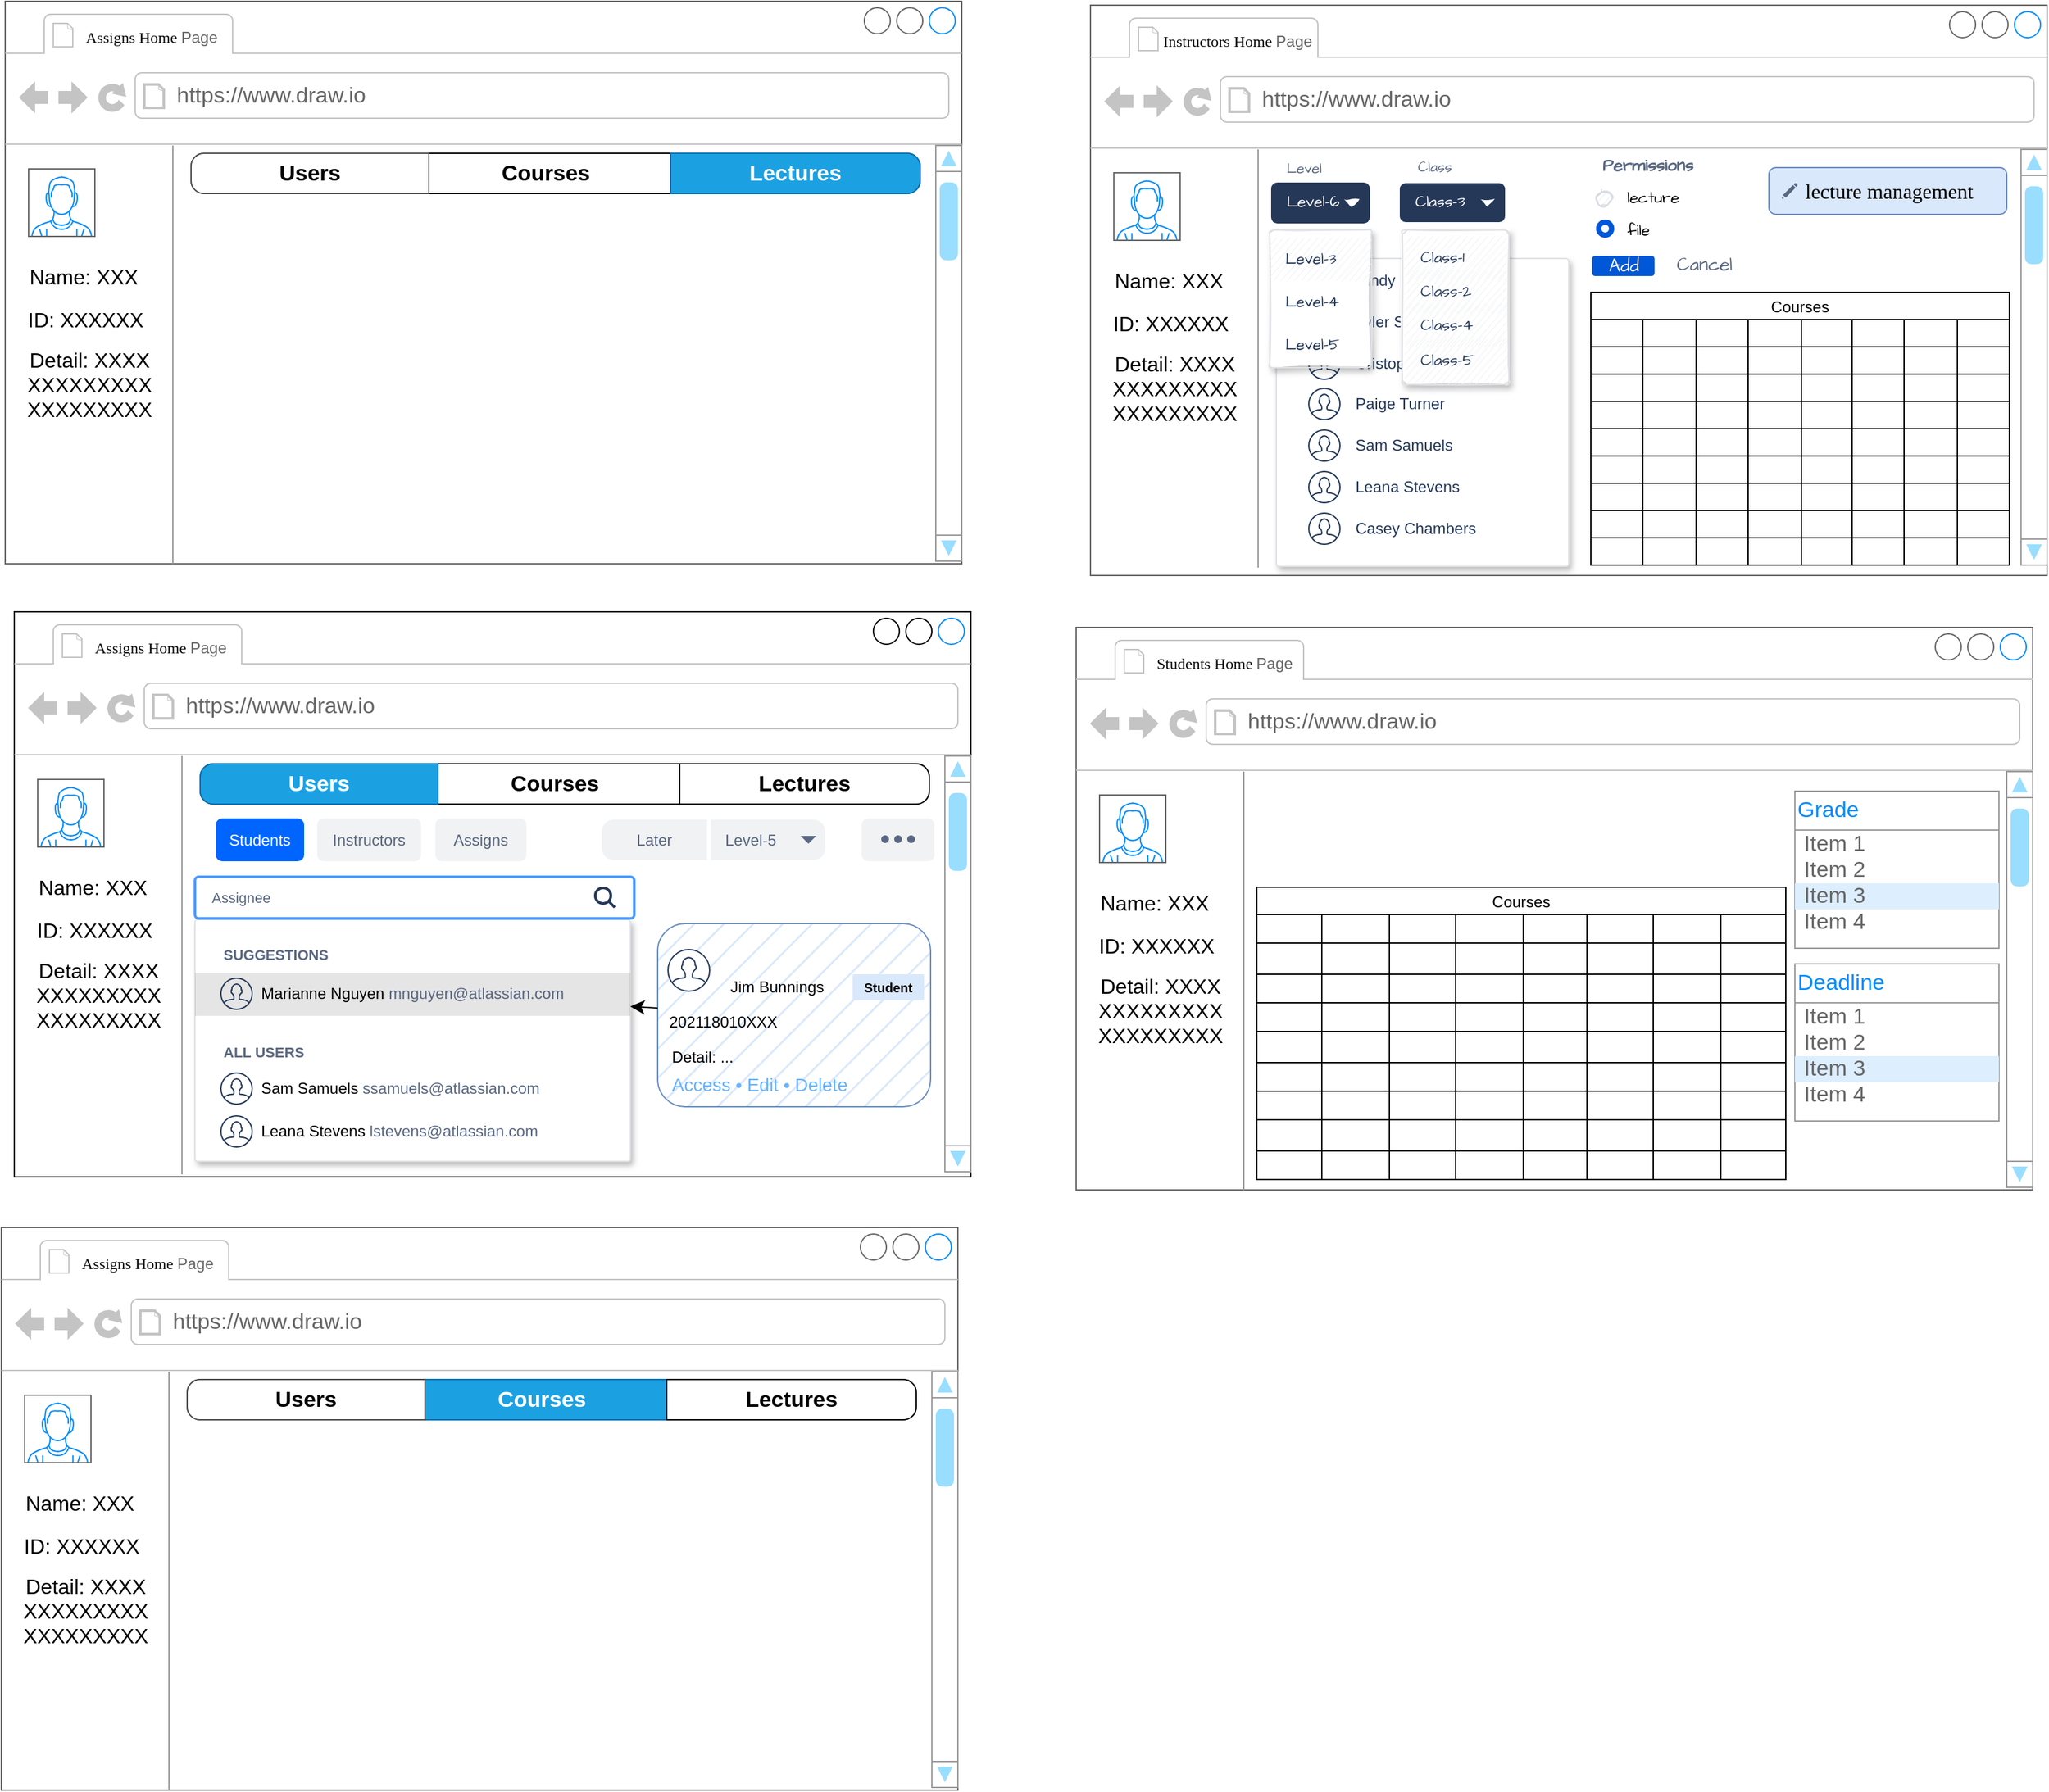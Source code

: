 <mxfile version="24.1.0" type="github">
  <diagram name="第 1 页" id="_mK1rpeInKig8EZD3MZd">
    <mxGraphModel dx="1067" dy="952" grid="0" gridSize="10" guides="1" tooltips="1" connect="1" arrows="1" fold="1" page="0" pageScale="1" pageWidth="827" pageHeight="1169" math="0" shadow="0">
      <root>
        <mxCell id="0" />
        <mxCell id="1" parent="0" />
        <mxCell id="BWHUOpJET-gqt2DuxPi3-10" value="" style="strokeWidth=1;shadow=0;dashed=0;align=center;html=1;shape=mxgraph.mockup.containers.browserWindow;rSize=0;strokeColor=#666666;strokeColor2=#008cff;strokeColor3=#c4c4c4;mainText=,;recursiveResize=0;" vertex="1" parent="1">
          <mxGeometry x="653" y="-17" width="736" height="439" as="geometry" />
        </mxCell>
        <mxCell id="BWHUOpJET-gqt2DuxPi3-307" value="" style="rounded=1;fillColor=#ffffff;strokeColor=#DFE1E5;shadow=1;html=1;arcSize=1;fontFamily=Verdana;fontSize=14;fontColor=#000000;align=left;" vertex="1" parent="BWHUOpJET-gqt2DuxPi3-10">
          <mxGeometry x="143" y="195" width="225" height="237" as="geometry" />
        </mxCell>
        <mxCell id="BWHUOpJET-gqt2DuxPi3-311" value="Paige Turner" style="shape=mxgraph.ios7.icons.user;fillColor=#ffffff;strokeColor=#253858;html=1;fontColor=#253858;align=left;fontSize=12;spacingLeft=10;labelPosition=right;verticalLabelPosition=middle;verticalAlign=middle;" vertex="1" parent="BWHUOpJET-gqt2DuxPi3-307">
          <mxGeometry width="24" height="24" relative="1" as="geometry">
            <mxPoint x="25" y="100" as="offset" />
          </mxGeometry>
        </mxCell>
        <mxCell id="BWHUOpJET-gqt2DuxPi3-312" value="Sam Samuels" style="shape=mxgraph.ios7.icons.user;fillColor=#ffffff;strokeColor=#253858;html=1;fontColor=#253858;align=left;fontSize=12;spacingLeft=10;labelPosition=right;verticalLabelPosition=middle;verticalAlign=middle;" vertex="1" parent="BWHUOpJET-gqt2DuxPi3-307">
          <mxGeometry width="24" height="24" relative="1" as="geometry">
            <mxPoint x="25" y="132" as="offset" />
          </mxGeometry>
        </mxCell>
        <mxCell id="BWHUOpJET-gqt2DuxPi3-313" value="Leana Stevens" style="shape=mxgraph.ios7.icons.user;fillColor=#ffffff;strokeColor=#253858;html=1;fontColor=#253858;align=left;fontSize=12;spacingLeft=10;labelPosition=right;verticalLabelPosition=middle;verticalAlign=middle;" vertex="1" parent="BWHUOpJET-gqt2DuxPi3-307">
          <mxGeometry width="24" height="24" relative="1" as="geometry">
            <mxPoint x="25" y="164" as="offset" />
          </mxGeometry>
        </mxCell>
        <mxCell id="BWHUOpJET-gqt2DuxPi3-314" value="Casey Chambers" style="shape=mxgraph.ios7.icons.user;fillColor=#ffffff;strokeColor=#253858;html=1;fontColor=#253858;align=left;fontSize=12;spacingLeft=10;labelPosition=right;verticalLabelPosition=middle;verticalAlign=middle;" vertex="1" parent="BWHUOpJET-gqt2DuxPi3-307">
          <mxGeometry width="24" height="24" relative="1" as="geometry">
            <mxPoint x="25" y="196" as="offset" />
          </mxGeometry>
        </mxCell>
        <mxCell id="BWHUOpJET-gqt2DuxPi3-318" value="Cristopher Bunnings" style="shape=mxgraph.ios7.icons.user;fillColor=#ffffff;strokeColor=#253858;html=1;fontColor=#253858;align=left;fontSize=12;spacingLeft=10;labelPosition=right;verticalLabelPosition=middle;verticalAlign=middle;" vertex="1" parent="BWHUOpJET-gqt2DuxPi3-307">
          <mxGeometry width="24" height="24" relative="1" as="geometry">
            <mxPoint x="25" y="69" as="offset" />
          </mxGeometry>
        </mxCell>
        <mxCell id="BWHUOpJET-gqt2DuxPi3-319" value="Tyler Smith" style="shape=mxgraph.ios7.icons.user;fillColor=#ffffff;strokeColor=#253858;html=1;fontColor=#253858;align=left;fontSize=12;spacingLeft=10;labelPosition=right;verticalLabelPosition=middle;verticalAlign=middle;" vertex="1" parent="BWHUOpJET-gqt2DuxPi3-307">
          <mxGeometry width="24" height="24" relative="1" as="geometry">
            <mxPoint x="25" y="37" as="offset" />
          </mxGeometry>
        </mxCell>
        <mxCell id="BWHUOpJET-gqt2DuxPi3-320" value="Cindy Hobbs" style="shape=mxgraph.ios7.icons.user;fillColor=#ffffff;strokeColor=#253858;html=1;fontColor=#253858;align=left;fontSize=12;spacingLeft=10;labelPosition=right;verticalLabelPosition=middle;verticalAlign=middle;" vertex="1" parent="BWHUOpJET-gqt2DuxPi3-307">
          <mxGeometry width="24" height="24" relative="1" as="geometry">
            <mxPoint x="25" y="5" as="offset" />
          </mxGeometry>
        </mxCell>
        <mxCell id="BWHUOpJET-gqt2DuxPi3-11" value="&lt;font style=&quot;font-size: 12px;&quot;&gt;&lt;span style=&quot;background-color: initial;&quot;&gt;&lt;span style=&quot;font-family: 宋体;&quot; class=&quot;15&quot;&gt;&lt;font color=&quot;#080808&quot; style=&quot;font-size: 12px;&quot; face=&quot;Times New Roman&quot;&gt;Instructors Home&amp;nbsp;&lt;/font&gt;&lt;/span&gt;&lt;/span&gt;Page&amp;nbsp;&lt;/font&gt;" style="strokeWidth=1;shadow=0;dashed=0;align=center;html=1;shape=mxgraph.mockup.containers.anchor;fontSize=17;fontColor=#666666;align=left;whiteSpace=wrap;" vertex="1" parent="BWHUOpJET-gqt2DuxPi3-10">
          <mxGeometry x="54" y="14" width="224" height="26" as="geometry" />
        </mxCell>
        <mxCell id="BWHUOpJET-gqt2DuxPi3-12" value="https://www.draw.io" style="strokeWidth=1;shadow=0;dashed=0;align=center;html=1;shape=mxgraph.mockup.containers.anchor;rSize=0;fontSize=17;fontColor=#666666;align=left;" vertex="1" parent="BWHUOpJET-gqt2DuxPi3-10">
          <mxGeometry x="130" y="60" width="250" height="26" as="geometry" />
        </mxCell>
        <mxCell id="BWHUOpJET-gqt2DuxPi3-13" value="" style="verticalLabelPosition=bottom;shadow=0;dashed=0;align=center;html=1;verticalAlign=top;strokeWidth=1;shape=mxgraph.mockup.containers.userMale;strokeColor=#666666;strokeColor2=#008cff;" vertex="1" parent="BWHUOpJET-gqt2DuxPi3-10">
          <mxGeometry x="18" y="129" width="51" height="52" as="geometry" />
        </mxCell>
        <mxCell id="BWHUOpJET-gqt2DuxPi3-14" value="" style="verticalLabelPosition=bottom;shadow=0;dashed=0;align=center;html=1;verticalAlign=top;strokeWidth=1;shape=mxgraph.mockup.markup.line;strokeColor=#999999;direction=north;" vertex="1" parent="BWHUOpJET-gqt2DuxPi3-10">
          <mxGeometry x="119" y="111" width="20" height="322" as="geometry" />
        </mxCell>
        <mxCell id="BWHUOpJET-gqt2DuxPi3-15" value="" style="verticalLabelPosition=bottom;shadow=0;dashed=0;align=center;html=1;verticalAlign=top;strokeWidth=1;shape=mxgraph.mockup.navigation.scrollBar;strokeColor=#999999;barPos=96.171;fillColor2=#99ddff;strokeColor2=none;direction=north;" vertex="1" parent="BWHUOpJET-gqt2DuxPi3-10">
          <mxGeometry x="716" y="111" width="20" height="320" as="geometry" />
        </mxCell>
        <mxCell id="BWHUOpJET-gqt2DuxPi3-16" value="Name: XXX" style="text;strokeColor=none;fillColor=none;html=1;align=center;verticalAlign=middle;whiteSpace=wrap;rounded=0;fontSize=16;" vertex="1" parent="BWHUOpJET-gqt2DuxPi3-10">
          <mxGeometry x="2" y="197" width="117" height="30" as="geometry" />
        </mxCell>
        <mxCell id="BWHUOpJET-gqt2DuxPi3-17" value="ID: XXXXXX" style="text;strokeColor=none;fillColor=none;html=1;align=center;verticalAlign=middle;whiteSpace=wrap;rounded=0;fontSize=16;" vertex="1" parent="BWHUOpJET-gqt2DuxPi3-10">
          <mxGeometry x="8" y="230" width="108" height="30" as="geometry" />
        </mxCell>
        <mxCell id="BWHUOpJET-gqt2DuxPi3-18" value="Detail: XXXX&lt;div&gt;XXXXX&lt;span style=&quot;background-color: initial;&quot;&gt;X&lt;/span&gt;&lt;span style=&quot;background-color: initial;&quot;&gt;X&lt;/span&gt;&lt;span style=&quot;background-color: initial;&quot;&gt;XX&lt;/span&gt;&lt;/div&gt;&lt;div&gt;&lt;span style=&quot;background-color: initial;&quot;&gt;XXXXXXXXX&lt;/span&gt;&lt;/div&gt;" style="text;strokeColor=none;fillColor=none;html=1;align=center;verticalAlign=middle;whiteSpace=wrap;rounded=0;fontSize=16;" vertex="1" parent="BWHUOpJET-gqt2DuxPi3-10">
          <mxGeometry x="8" y="264" width="114" height="62" as="geometry" />
        </mxCell>
        <mxCell id="BWHUOpJET-gqt2DuxPi3-206" value="Courses" style="shape=table;startSize=21;container=1;collapsible=0;childLayout=tableLayout;" vertex="1" parent="BWHUOpJET-gqt2DuxPi3-10">
          <mxGeometry x="385" y="221" width="322" height="210" as="geometry" />
        </mxCell>
        <mxCell id="BWHUOpJET-gqt2DuxPi3-207" value="" style="shape=tableRow;horizontal=0;startSize=0;swimlaneHead=0;swimlaneBody=0;strokeColor=inherit;top=0;left=0;bottom=0;right=0;collapsible=0;dropTarget=0;fillColor=none;points=[[0,0.5],[1,0.5]];portConstraint=eastwest;" vertex="1" parent="BWHUOpJET-gqt2DuxPi3-206">
          <mxGeometry y="21" width="322" height="21" as="geometry" />
        </mxCell>
        <mxCell id="BWHUOpJET-gqt2DuxPi3-208" value="" style="shape=partialRectangle;html=1;whiteSpace=wrap;connectable=0;strokeColor=inherit;overflow=hidden;fillColor=none;top=0;left=0;bottom=0;right=0;pointerEvents=1;" vertex="1" parent="BWHUOpJET-gqt2DuxPi3-207">
          <mxGeometry width="40" height="21" as="geometry">
            <mxRectangle width="40" height="21" as="alternateBounds" />
          </mxGeometry>
        </mxCell>
        <mxCell id="BWHUOpJET-gqt2DuxPi3-209" value="" style="shape=partialRectangle;html=1;whiteSpace=wrap;connectable=0;strokeColor=inherit;overflow=hidden;fillColor=none;top=0;left=0;bottom=0;right=0;pointerEvents=1;" vertex="1" parent="BWHUOpJET-gqt2DuxPi3-207">
          <mxGeometry x="40" width="41" height="21" as="geometry">
            <mxRectangle width="41" height="21" as="alternateBounds" />
          </mxGeometry>
        </mxCell>
        <mxCell id="BWHUOpJET-gqt2DuxPi3-210" value="" style="shape=partialRectangle;html=1;whiteSpace=wrap;connectable=0;strokeColor=inherit;overflow=hidden;fillColor=none;top=0;left=0;bottom=0;right=0;pointerEvents=1;" vertex="1" parent="BWHUOpJET-gqt2DuxPi3-207">
          <mxGeometry x="81" width="40" height="21" as="geometry">
            <mxRectangle width="40" height="21" as="alternateBounds" />
          </mxGeometry>
        </mxCell>
        <mxCell id="BWHUOpJET-gqt2DuxPi3-211" value="" style="shape=partialRectangle;html=1;whiteSpace=wrap;connectable=0;strokeColor=inherit;overflow=hidden;fillColor=none;top=0;left=0;bottom=0;right=0;pointerEvents=1;" vertex="1" parent="BWHUOpJET-gqt2DuxPi3-207">
          <mxGeometry x="121" width="41" height="21" as="geometry">
            <mxRectangle width="41" height="21" as="alternateBounds" />
          </mxGeometry>
        </mxCell>
        <mxCell id="BWHUOpJET-gqt2DuxPi3-212" value="" style="shape=partialRectangle;html=1;whiteSpace=wrap;connectable=0;strokeColor=inherit;overflow=hidden;fillColor=none;top=0;left=0;bottom=0;right=0;pointerEvents=1;" vertex="1" parent="BWHUOpJET-gqt2DuxPi3-207">
          <mxGeometry x="162" width="39" height="21" as="geometry">
            <mxRectangle width="39" height="21" as="alternateBounds" />
          </mxGeometry>
        </mxCell>
        <mxCell id="BWHUOpJET-gqt2DuxPi3-213" value="" style="shape=partialRectangle;html=1;whiteSpace=wrap;connectable=0;strokeColor=inherit;overflow=hidden;fillColor=none;top=0;left=0;bottom=0;right=0;pointerEvents=1;" vertex="1" parent="BWHUOpJET-gqt2DuxPi3-207">
          <mxGeometry x="201" width="40" height="21" as="geometry">
            <mxRectangle width="40" height="21" as="alternateBounds" />
          </mxGeometry>
        </mxCell>
        <mxCell id="BWHUOpJET-gqt2DuxPi3-214" value="" style="shape=partialRectangle;html=1;whiteSpace=wrap;connectable=0;strokeColor=inherit;overflow=hidden;fillColor=none;top=0;left=0;bottom=0;right=0;pointerEvents=1;" vertex="1" parent="BWHUOpJET-gqt2DuxPi3-207">
          <mxGeometry x="241" width="41" height="21" as="geometry">
            <mxRectangle width="41" height="21" as="alternateBounds" />
          </mxGeometry>
        </mxCell>
        <mxCell id="BWHUOpJET-gqt2DuxPi3-215" value="" style="shape=partialRectangle;html=1;whiteSpace=wrap;connectable=0;strokeColor=inherit;overflow=hidden;fillColor=none;top=0;left=0;bottom=0;right=0;pointerEvents=1;" vertex="1" parent="BWHUOpJET-gqt2DuxPi3-207">
          <mxGeometry x="282" width="40" height="21" as="geometry">
            <mxRectangle width="40" height="21" as="alternateBounds" />
          </mxGeometry>
        </mxCell>
        <mxCell id="BWHUOpJET-gqt2DuxPi3-216" value="" style="shape=tableRow;horizontal=0;startSize=0;swimlaneHead=0;swimlaneBody=0;strokeColor=inherit;top=0;left=0;bottom=0;right=0;collapsible=0;dropTarget=0;fillColor=none;points=[[0,0.5],[1,0.5]];portConstraint=eastwest;" vertex="1" parent="BWHUOpJET-gqt2DuxPi3-206">
          <mxGeometry y="42" width="322" height="21" as="geometry" />
        </mxCell>
        <mxCell id="BWHUOpJET-gqt2DuxPi3-217" value="" style="shape=partialRectangle;html=1;whiteSpace=wrap;connectable=0;strokeColor=inherit;overflow=hidden;fillColor=none;top=0;left=0;bottom=0;right=0;pointerEvents=1;" vertex="1" parent="BWHUOpJET-gqt2DuxPi3-216">
          <mxGeometry width="40" height="21" as="geometry">
            <mxRectangle width="40" height="21" as="alternateBounds" />
          </mxGeometry>
        </mxCell>
        <mxCell id="BWHUOpJET-gqt2DuxPi3-218" value="" style="shape=partialRectangle;html=1;whiteSpace=wrap;connectable=0;strokeColor=inherit;overflow=hidden;fillColor=none;top=0;left=0;bottom=0;right=0;pointerEvents=1;" vertex="1" parent="BWHUOpJET-gqt2DuxPi3-216">
          <mxGeometry x="40" width="41" height="21" as="geometry">
            <mxRectangle width="41" height="21" as="alternateBounds" />
          </mxGeometry>
        </mxCell>
        <mxCell id="BWHUOpJET-gqt2DuxPi3-219" value="" style="shape=partialRectangle;html=1;whiteSpace=wrap;connectable=0;strokeColor=inherit;overflow=hidden;fillColor=none;top=0;left=0;bottom=0;right=0;pointerEvents=1;" vertex="1" parent="BWHUOpJET-gqt2DuxPi3-216">
          <mxGeometry x="81" width="40" height="21" as="geometry">
            <mxRectangle width="40" height="21" as="alternateBounds" />
          </mxGeometry>
        </mxCell>
        <mxCell id="BWHUOpJET-gqt2DuxPi3-220" value="" style="shape=partialRectangle;html=1;whiteSpace=wrap;connectable=0;strokeColor=inherit;overflow=hidden;fillColor=none;top=0;left=0;bottom=0;right=0;pointerEvents=1;" vertex="1" parent="BWHUOpJET-gqt2DuxPi3-216">
          <mxGeometry x="121" width="41" height="21" as="geometry">
            <mxRectangle width="41" height="21" as="alternateBounds" />
          </mxGeometry>
        </mxCell>
        <mxCell id="BWHUOpJET-gqt2DuxPi3-221" value="" style="shape=partialRectangle;html=1;whiteSpace=wrap;connectable=0;strokeColor=inherit;overflow=hidden;fillColor=none;top=0;left=0;bottom=0;right=0;pointerEvents=1;" vertex="1" parent="BWHUOpJET-gqt2DuxPi3-216">
          <mxGeometry x="162" width="39" height="21" as="geometry">
            <mxRectangle width="39" height="21" as="alternateBounds" />
          </mxGeometry>
        </mxCell>
        <mxCell id="BWHUOpJET-gqt2DuxPi3-222" value="" style="shape=partialRectangle;html=1;whiteSpace=wrap;connectable=0;strokeColor=inherit;overflow=hidden;fillColor=none;top=0;left=0;bottom=0;right=0;pointerEvents=1;" vertex="1" parent="BWHUOpJET-gqt2DuxPi3-216">
          <mxGeometry x="201" width="40" height="21" as="geometry">
            <mxRectangle width="40" height="21" as="alternateBounds" />
          </mxGeometry>
        </mxCell>
        <mxCell id="BWHUOpJET-gqt2DuxPi3-223" value="" style="shape=partialRectangle;html=1;whiteSpace=wrap;connectable=0;strokeColor=inherit;overflow=hidden;fillColor=none;top=0;left=0;bottom=0;right=0;pointerEvents=1;" vertex="1" parent="BWHUOpJET-gqt2DuxPi3-216">
          <mxGeometry x="241" width="41" height="21" as="geometry">
            <mxRectangle width="41" height="21" as="alternateBounds" />
          </mxGeometry>
        </mxCell>
        <mxCell id="BWHUOpJET-gqt2DuxPi3-224" value="" style="shape=partialRectangle;html=1;whiteSpace=wrap;connectable=0;strokeColor=inherit;overflow=hidden;fillColor=none;top=0;left=0;bottom=0;right=0;pointerEvents=1;" vertex="1" parent="BWHUOpJET-gqt2DuxPi3-216">
          <mxGeometry x="282" width="40" height="21" as="geometry">
            <mxRectangle width="40" height="21" as="alternateBounds" />
          </mxGeometry>
        </mxCell>
        <mxCell id="BWHUOpJET-gqt2DuxPi3-225" value="" style="shape=tableRow;horizontal=0;startSize=0;swimlaneHead=0;swimlaneBody=0;strokeColor=inherit;top=0;left=0;bottom=0;right=0;collapsible=0;dropTarget=0;fillColor=none;points=[[0,0.5],[1,0.5]];portConstraint=eastwest;" vertex="1" parent="BWHUOpJET-gqt2DuxPi3-206">
          <mxGeometry y="63" width="322" height="21" as="geometry" />
        </mxCell>
        <mxCell id="BWHUOpJET-gqt2DuxPi3-226" value="" style="shape=partialRectangle;html=1;whiteSpace=wrap;connectable=0;strokeColor=inherit;overflow=hidden;fillColor=none;top=0;left=0;bottom=0;right=0;pointerEvents=1;" vertex="1" parent="BWHUOpJET-gqt2DuxPi3-225">
          <mxGeometry width="40" height="21" as="geometry">
            <mxRectangle width="40" height="21" as="alternateBounds" />
          </mxGeometry>
        </mxCell>
        <mxCell id="BWHUOpJET-gqt2DuxPi3-227" value="" style="shape=partialRectangle;html=1;whiteSpace=wrap;connectable=0;strokeColor=inherit;overflow=hidden;fillColor=none;top=0;left=0;bottom=0;right=0;pointerEvents=1;" vertex="1" parent="BWHUOpJET-gqt2DuxPi3-225">
          <mxGeometry x="40" width="41" height="21" as="geometry">
            <mxRectangle width="41" height="21" as="alternateBounds" />
          </mxGeometry>
        </mxCell>
        <mxCell id="BWHUOpJET-gqt2DuxPi3-228" value="" style="shape=partialRectangle;html=1;whiteSpace=wrap;connectable=0;strokeColor=inherit;overflow=hidden;fillColor=none;top=0;left=0;bottom=0;right=0;pointerEvents=1;" vertex="1" parent="BWHUOpJET-gqt2DuxPi3-225">
          <mxGeometry x="81" width="40" height="21" as="geometry">
            <mxRectangle width="40" height="21" as="alternateBounds" />
          </mxGeometry>
        </mxCell>
        <mxCell id="BWHUOpJET-gqt2DuxPi3-229" value="" style="shape=partialRectangle;html=1;whiteSpace=wrap;connectable=0;strokeColor=inherit;overflow=hidden;fillColor=none;top=0;left=0;bottom=0;right=0;pointerEvents=1;" vertex="1" parent="BWHUOpJET-gqt2DuxPi3-225">
          <mxGeometry x="121" width="41" height="21" as="geometry">
            <mxRectangle width="41" height="21" as="alternateBounds" />
          </mxGeometry>
        </mxCell>
        <mxCell id="BWHUOpJET-gqt2DuxPi3-230" value="" style="shape=partialRectangle;html=1;whiteSpace=wrap;connectable=0;strokeColor=inherit;overflow=hidden;fillColor=none;top=0;left=0;bottom=0;right=0;pointerEvents=1;" vertex="1" parent="BWHUOpJET-gqt2DuxPi3-225">
          <mxGeometry x="162" width="39" height="21" as="geometry">
            <mxRectangle width="39" height="21" as="alternateBounds" />
          </mxGeometry>
        </mxCell>
        <mxCell id="BWHUOpJET-gqt2DuxPi3-231" value="" style="shape=partialRectangle;html=1;whiteSpace=wrap;connectable=0;strokeColor=inherit;overflow=hidden;fillColor=none;top=0;left=0;bottom=0;right=0;pointerEvents=1;" vertex="1" parent="BWHUOpJET-gqt2DuxPi3-225">
          <mxGeometry x="201" width="40" height="21" as="geometry">
            <mxRectangle width="40" height="21" as="alternateBounds" />
          </mxGeometry>
        </mxCell>
        <mxCell id="BWHUOpJET-gqt2DuxPi3-232" value="" style="shape=partialRectangle;html=1;whiteSpace=wrap;connectable=0;strokeColor=inherit;overflow=hidden;fillColor=none;top=0;left=0;bottom=0;right=0;pointerEvents=1;" vertex="1" parent="BWHUOpJET-gqt2DuxPi3-225">
          <mxGeometry x="241" width="41" height="21" as="geometry">
            <mxRectangle width="41" height="21" as="alternateBounds" />
          </mxGeometry>
        </mxCell>
        <mxCell id="BWHUOpJET-gqt2DuxPi3-233" value="" style="shape=partialRectangle;html=1;whiteSpace=wrap;connectable=0;strokeColor=inherit;overflow=hidden;fillColor=none;top=0;left=0;bottom=0;right=0;pointerEvents=1;" vertex="1" parent="BWHUOpJET-gqt2DuxPi3-225">
          <mxGeometry x="282" width="40" height="21" as="geometry">
            <mxRectangle width="40" height="21" as="alternateBounds" />
          </mxGeometry>
        </mxCell>
        <mxCell id="BWHUOpJET-gqt2DuxPi3-234" value="" style="shape=tableRow;horizontal=0;startSize=0;swimlaneHead=0;swimlaneBody=0;strokeColor=inherit;top=0;left=0;bottom=0;right=0;collapsible=0;dropTarget=0;fillColor=none;points=[[0,0.5],[1,0.5]];portConstraint=eastwest;" vertex="1" parent="BWHUOpJET-gqt2DuxPi3-206">
          <mxGeometry y="84" width="322" height="21" as="geometry" />
        </mxCell>
        <mxCell id="BWHUOpJET-gqt2DuxPi3-235" value="" style="shape=partialRectangle;html=1;whiteSpace=wrap;connectable=0;strokeColor=inherit;overflow=hidden;fillColor=none;top=0;left=0;bottom=0;right=0;pointerEvents=1;" vertex="1" parent="BWHUOpJET-gqt2DuxPi3-234">
          <mxGeometry width="40" height="21" as="geometry">
            <mxRectangle width="40" height="21" as="alternateBounds" />
          </mxGeometry>
        </mxCell>
        <mxCell id="BWHUOpJET-gqt2DuxPi3-236" value="" style="shape=partialRectangle;html=1;whiteSpace=wrap;connectable=0;strokeColor=inherit;overflow=hidden;fillColor=none;top=0;left=0;bottom=0;right=0;pointerEvents=1;" vertex="1" parent="BWHUOpJET-gqt2DuxPi3-234">
          <mxGeometry x="40" width="41" height="21" as="geometry">
            <mxRectangle width="41" height="21" as="alternateBounds" />
          </mxGeometry>
        </mxCell>
        <mxCell id="BWHUOpJET-gqt2DuxPi3-237" value="" style="shape=partialRectangle;html=1;whiteSpace=wrap;connectable=0;strokeColor=inherit;overflow=hidden;fillColor=none;top=0;left=0;bottom=0;right=0;pointerEvents=1;" vertex="1" parent="BWHUOpJET-gqt2DuxPi3-234">
          <mxGeometry x="81" width="40" height="21" as="geometry">
            <mxRectangle width="40" height="21" as="alternateBounds" />
          </mxGeometry>
        </mxCell>
        <mxCell id="BWHUOpJET-gqt2DuxPi3-238" value="" style="shape=partialRectangle;html=1;whiteSpace=wrap;connectable=0;strokeColor=inherit;overflow=hidden;fillColor=none;top=0;left=0;bottom=0;right=0;pointerEvents=1;" vertex="1" parent="BWHUOpJET-gqt2DuxPi3-234">
          <mxGeometry x="121" width="41" height="21" as="geometry">
            <mxRectangle width="41" height="21" as="alternateBounds" />
          </mxGeometry>
        </mxCell>
        <mxCell id="BWHUOpJET-gqt2DuxPi3-239" value="" style="shape=partialRectangle;html=1;whiteSpace=wrap;connectable=0;strokeColor=inherit;overflow=hidden;fillColor=none;top=0;left=0;bottom=0;right=0;pointerEvents=1;" vertex="1" parent="BWHUOpJET-gqt2DuxPi3-234">
          <mxGeometry x="162" width="39" height="21" as="geometry">
            <mxRectangle width="39" height="21" as="alternateBounds" />
          </mxGeometry>
        </mxCell>
        <mxCell id="BWHUOpJET-gqt2DuxPi3-240" value="" style="shape=partialRectangle;html=1;whiteSpace=wrap;connectable=0;strokeColor=inherit;overflow=hidden;fillColor=none;top=0;left=0;bottom=0;right=0;pointerEvents=1;" vertex="1" parent="BWHUOpJET-gqt2DuxPi3-234">
          <mxGeometry x="201" width="40" height="21" as="geometry">
            <mxRectangle width="40" height="21" as="alternateBounds" />
          </mxGeometry>
        </mxCell>
        <mxCell id="BWHUOpJET-gqt2DuxPi3-241" value="" style="shape=partialRectangle;html=1;whiteSpace=wrap;connectable=0;strokeColor=inherit;overflow=hidden;fillColor=none;top=0;left=0;bottom=0;right=0;pointerEvents=1;" vertex="1" parent="BWHUOpJET-gqt2DuxPi3-234">
          <mxGeometry x="241" width="41" height="21" as="geometry">
            <mxRectangle width="41" height="21" as="alternateBounds" />
          </mxGeometry>
        </mxCell>
        <mxCell id="BWHUOpJET-gqt2DuxPi3-242" value="" style="shape=partialRectangle;html=1;whiteSpace=wrap;connectable=0;strokeColor=inherit;overflow=hidden;fillColor=none;top=0;left=0;bottom=0;right=0;pointerEvents=1;" vertex="1" parent="BWHUOpJET-gqt2DuxPi3-234">
          <mxGeometry x="282" width="40" height="21" as="geometry">
            <mxRectangle width="40" height="21" as="alternateBounds" />
          </mxGeometry>
        </mxCell>
        <mxCell id="BWHUOpJET-gqt2DuxPi3-243" value="" style="shape=tableRow;horizontal=0;startSize=0;swimlaneHead=0;swimlaneBody=0;strokeColor=inherit;top=0;left=0;bottom=0;right=0;collapsible=0;dropTarget=0;fillColor=none;points=[[0,0.5],[1,0.5]];portConstraint=eastwest;" vertex="1" parent="BWHUOpJET-gqt2DuxPi3-206">
          <mxGeometry y="105" width="322" height="21" as="geometry" />
        </mxCell>
        <mxCell id="BWHUOpJET-gqt2DuxPi3-244" value="" style="shape=partialRectangle;html=1;whiteSpace=wrap;connectable=0;strokeColor=inherit;overflow=hidden;fillColor=none;top=0;left=0;bottom=0;right=0;pointerEvents=1;" vertex="1" parent="BWHUOpJET-gqt2DuxPi3-243">
          <mxGeometry width="40" height="21" as="geometry">
            <mxRectangle width="40" height="21" as="alternateBounds" />
          </mxGeometry>
        </mxCell>
        <mxCell id="BWHUOpJET-gqt2DuxPi3-245" value="" style="shape=partialRectangle;html=1;whiteSpace=wrap;connectable=0;strokeColor=inherit;overflow=hidden;fillColor=none;top=0;left=0;bottom=0;right=0;pointerEvents=1;" vertex="1" parent="BWHUOpJET-gqt2DuxPi3-243">
          <mxGeometry x="40" width="41" height="21" as="geometry">
            <mxRectangle width="41" height="21" as="alternateBounds" />
          </mxGeometry>
        </mxCell>
        <mxCell id="BWHUOpJET-gqt2DuxPi3-246" value="" style="shape=partialRectangle;html=1;whiteSpace=wrap;connectable=0;strokeColor=inherit;overflow=hidden;fillColor=none;top=0;left=0;bottom=0;right=0;pointerEvents=1;" vertex="1" parent="BWHUOpJET-gqt2DuxPi3-243">
          <mxGeometry x="81" width="40" height="21" as="geometry">
            <mxRectangle width="40" height="21" as="alternateBounds" />
          </mxGeometry>
        </mxCell>
        <mxCell id="BWHUOpJET-gqt2DuxPi3-247" value="" style="shape=partialRectangle;html=1;whiteSpace=wrap;connectable=0;strokeColor=inherit;overflow=hidden;fillColor=none;top=0;left=0;bottom=0;right=0;pointerEvents=1;" vertex="1" parent="BWHUOpJET-gqt2DuxPi3-243">
          <mxGeometry x="121" width="41" height="21" as="geometry">
            <mxRectangle width="41" height="21" as="alternateBounds" />
          </mxGeometry>
        </mxCell>
        <mxCell id="BWHUOpJET-gqt2DuxPi3-248" value="" style="shape=partialRectangle;html=1;whiteSpace=wrap;connectable=0;strokeColor=inherit;overflow=hidden;fillColor=none;top=0;left=0;bottom=0;right=0;pointerEvents=1;" vertex="1" parent="BWHUOpJET-gqt2DuxPi3-243">
          <mxGeometry x="162" width="39" height="21" as="geometry">
            <mxRectangle width="39" height="21" as="alternateBounds" />
          </mxGeometry>
        </mxCell>
        <mxCell id="BWHUOpJET-gqt2DuxPi3-249" value="" style="shape=partialRectangle;html=1;whiteSpace=wrap;connectable=0;strokeColor=inherit;overflow=hidden;fillColor=none;top=0;left=0;bottom=0;right=0;pointerEvents=1;" vertex="1" parent="BWHUOpJET-gqt2DuxPi3-243">
          <mxGeometry x="201" width="40" height="21" as="geometry">
            <mxRectangle width="40" height="21" as="alternateBounds" />
          </mxGeometry>
        </mxCell>
        <mxCell id="BWHUOpJET-gqt2DuxPi3-250" value="" style="shape=partialRectangle;html=1;whiteSpace=wrap;connectable=0;strokeColor=inherit;overflow=hidden;fillColor=none;top=0;left=0;bottom=0;right=0;pointerEvents=1;" vertex="1" parent="BWHUOpJET-gqt2DuxPi3-243">
          <mxGeometry x="241" width="41" height="21" as="geometry">
            <mxRectangle width="41" height="21" as="alternateBounds" />
          </mxGeometry>
        </mxCell>
        <mxCell id="BWHUOpJET-gqt2DuxPi3-251" value="" style="shape=partialRectangle;html=1;whiteSpace=wrap;connectable=0;strokeColor=inherit;overflow=hidden;fillColor=none;top=0;left=0;bottom=0;right=0;pointerEvents=1;" vertex="1" parent="BWHUOpJET-gqt2DuxPi3-243">
          <mxGeometry x="282" width="40" height="21" as="geometry">
            <mxRectangle width="40" height="21" as="alternateBounds" />
          </mxGeometry>
        </mxCell>
        <mxCell id="BWHUOpJET-gqt2DuxPi3-252" value="" style="shape=tableRow;horizontal=0;startSize=0;swimlaneHead=0;swimlaneBody=0;strokeColor=inherit;top=0;left=0;bottom=0;right=0;collapsible=0;dropTarget=0;fillColor=none;points=[[0,0.5],[1,0.5]];portConstraint=eastwest;" vertex="1" parent="BWHUOpJET-gqt2DuxPi3-206">
          <mxGeometry y="126" width="322" height="21" as="geometry" />
        </mxCell>
        <mxCell id="BWHUOpJET-gqt2DuxPi3-253" value="" style="shape=partialRectangle;html=1;whiteSpace=wrap;connectable=0;strokeColor=inherit;overflow=hidden;fillColor=none;top=0;left=0;bottom=0;right=0;pointerEvents=1;" vertex="1" parent="BWHUOpJET-gqt2DuxPi3-252">
          <mxGeometry width="40" height="21" as="geometry">
            <mxRectangle width="40" height="21" as="alternateBounds" />
          </mxGeometry>
        </mxCell>
        <mxCell id="BWHUOpJET-gqt2DuxPi3-254" value="" style="shape=partialRectangle;html=1;whiteSpace=wrap;connectable=0;strokeColor=inherit;overflow=hidden;fillColor=none;top=0;left=0;bottom=0;right=0;pointerEvents=1;" vertex="1" parent="BWHUOpJET-gqt2DuxPi3-252">
          <mxGeometry x="40" width="41" height="21" as="geometry">
            <mxRectangle width="41" height="21" as="alternateBounds" />
          </mxGeometry>
        </mxCell>
        <mxCell id="BWHUOpJET-gqt2DuxPi3-255" value="" style="shape=partialRectangle;html=1;whiteSpace=wrap;connectable=0;strokeColor=inherit;overflow=hidden;fillColor=none;top=0;left=0;bottom=0;right=0;pointerEvents=1;" vertex="1" parent="BWHUOpJET-gqt2DuxPi3-252">
          <mxGeometry x="81" width="40" height="21" as="geometry">
            <mxRectangle width="40" height="21" as="alternateBounds" />
          </mxGeometry>
        </mxCell>
        <mxCell id="BWHUOpJET-gqt2DuxPi3-256" value="" style="shape=partialRectangle;html=1;whiteSpace=wrap;connectable=0;strokeColor=inherit;overflow=hidden;fillColor=none;top=0;left=0;bottom=0;right=0;pointerEvents=1;" vertex="1" parent="BWHUOpJET-gqt2DuxPi3-252">
          <mxGeometry x="121" width="41" height="21" as="geometry">
            <mxRectangle width="41" height="21" as="alternateBounds" />
          </mxGeometry>
        </mxCell>
        <mxCell id="BWHUOpJET-gqt2DuxPi3-257" value="" style="shape=partialRectangle;html=1;whiteSpace=wrap;connectable=0;strokeColor=inherit;overflow=hidden;fillColor=none;top=0;left=0;bottom=0;right=0;pointerEvents=1;" vertex="1" parent="BWHUOpJET-gqt2DuxPi3-252">
          <mxGeometry x="162" width="39" height="21" as="geometry">
            <mxRectangle width="39" height="21" as="alternateBounds" />
          </mxGeometry>
        </mxCell>
        <mxCell id="BWHUOpJET-gqt2DuxPi3-258" value="" style="shape=partialRectangle;html=1;whiteSpace=wrap;connectable=0;strokeColor=inherit;overflow=hidden;fillColor=none;top=0;left=0;bottom=0;right=0;pointerEvents=1;" vertex="1" parent="BWHUOpJET-gqt2DuxPi3-252">
          <mxGeometry x="201" width="40" height="21" as="geometry">
            <mxRectangle width="40" height="21" as="alternateBounds" />
          </mxGeometry>
        </mxCell>
        <mxCell id="BWHUOpJET-gqt2DuxPi3-259" value="" style="shape=partialRectangle;html=1;whiteSpace=wrap;connectable=0;strokeColor=inherit;overflow=hidden;fillColor=none;top=0;left=0;bottom=0;right=0;pointerEvents=1;" vertex="1" parent="BWHUOpJET-gqt2DuxPi3-252">
          <mxGeometry x="241" width="41" height="21" as="geometry">
            <mxRectangle width="41" height="21" as="alternateBounds" />
          </mxGeometry>
        </mxCell>
        <mxCell id="BWHUOpJET-gqt2DuxPi3-260" value="" style="shape=partialRectangle;html=1;whiteSpace=wrap;connectable=0;strokeColor=inherit;overflow=hidden;fillColor=none;top=0;left=0;bottom=0;right=0;pointerEvents=1;" vertex="1" parent="BWHUOpJET-gqt2DuxPi3-252">
          <mxGeometry x="282" width="40" height="21" as="geometry">
            <mxRectangle width="40" height="21" as="alternateBounds" />
          </mxGeometry>
        </mxCell>
        <mxCell id="BWHUOpJET-gqt2DuxPi3-261" value="" style="shape=tableRow;horizontal=0;startSize=0;swimlaneHead=0;swimlaneBody=0;strokeColor=inherit;top=0;left=0;bottom=0;right=0;collapsible=0;dropTarget=0;fillColor=none;points=[[0,0.5],[1,0.5]];portConstraint=eastwest;" vertex="1" parent="BWHUOpJET-gqt2DuxPi3-206">
          <mxGeometry y="147" width="322" height="21" as="geometry" />
        </mxCell>
        <mxCell id="BWHUOpJET-gqt2DuxPi3-262" value="" style="shape=partialRectangle;html=1;whiteSpace=wrap;connectable=0;strokeColor=inherit;overflow=hidden;fillColor=none;top=0;left=0;bottom=0;right=0;pointerEvents=1;" vertex="1" parent="BWHUOpJET-gqt2DuxPi3-261">
          <mxGeometry width="40" height="21" as="geometry">
            <mxRectangle width="40" height="21" as="alternateBounds" />
          </mxGeometry>
        </mxCell>
        <mxCell id="BWHUOpJET-gqt2DuxPi3-263" value="" style="shape=partialRectangle;html=1;whiteSpace=wrap;connectable=0;strokeColor=inherit;overflow=hidden;fillColor=none;top=0;left=0;bottom=0;right=0;pointerEvents=1;" vertex="1" parent="BWHUOpJET-gqt2DuxPi3-261">
          <mxGeometry x="40" width="41" height="21" as="geometry">
            <mxRectangle width="41" height="21" as="alternateBounds" />
          </mxGeometry>
        </mxCell>
        <mxCell id="BWHUOpJET-gqt2DuxPi3-264" value="" style="shape=partialRectangle;html=1;whiteSpace=wrap;connectable=0;strokeColor=inherit;overflow=hidden;fillColor=none;top=0;left=0;bottom=0;right=0;pointerEvents=1;" vertex="1" parent="BWHUOpJET-gqt2DuxPi3-261">
          <mxGeometry x="81" width="40" height="21" as="geometry">
            <mxRectangle width="40" height="21" as="alternateBounds" />
          </mxGeometry>
        </mxCell>
        <mxCell id="BWHUOpJET-gqt2DuxPi3-265" value="" style="shape=partialRectangle;html=1;whiteSpace=wrap;connectable=0;strokeColor=inherit;overflow=hidden;fillColor=none;top=0;left=0;bottom=0;right=0;pointerEvents=1;" vertex="1" parent="BWHUOpJET-gqt2DuxPi3-261">
          <mxGeometry x="121" width="41" height="21" as="geometry">
            <mxRectangle width="41" height="21" as="alternateBounds" />
          </mxGeometry>
        </mxCell>
        <mxCell id="BWHUOpJET-gqt2DuxPi3-266" value="" style="shape=partialRectangle;html=1;whiteSpace=wrap;connectable=0;strokeColor=inherit;overflow=hidden;fillColor=none;top=0;left=0;bottom=0;right=0;pointerEvents=1;" vertex="1" parent="BWHUOpJET-gqt2DuxPi3-261">
          <mxGeometry x="162" width="39" height="21" as="geometry">
            <mxRectangle width="39" height="21" as="alternateBounds" />
          </mxGeometry>
        </mxCell>
        <mxCell id="BWHUOpJET-gqt2DuxPi3-267" value="" style="shape=partialRectangle;html=1;whiteSpace=wrap;connectable=0;strokeColor=inherit;overflow=hidden;fillColor=none;top=0;left=0;bottom=0;right=0;pointerEvents=1;" vertex="1" parent="BWHUOpJET-gqt2DuxPi3-261">
          <mxGeometry x="201" width="40" height="21" as="geometry">
            <mxRectangle width="40" height="21" as="alternateBounds" />
          </mxGeometry>
        </mxCell>
        <mxCell id="BWHUOpJET-gqt2DuxPi3-268" value="" style="shape=partialRectangle;html=1;whiteSpace=wrap;connectable=0;strokeColor=inherit;overflow=hidden;fillColor=none;top=0;left=0;bottom=0;right=0;pointerEvents=1;" vertex="1" parent="BWHUOpJET-gqt2DuxPi3-261">
          <mxGeometry x="241" width="41" height="21" as="geometry">
            <mxRectangle width="41" height="21" as="alternateBounds" />
          </mxGeometry>
        </mxCell>
        <mxCell id="BWHUOpJET-gqt2DuxPi3-269" value="" style="shape=partialRectangle;html=1;whiteSpace=wrap;connectable=0;strokeColor=inherit;overflow=hidden;fillColor=none;top=0;left=0;bottom=0;right=0;pointerEvents=1;" vertex="1" parent="BWHUOpJET-gqt2DuxPi3-261">
          <mxGeometry x="282" width="40" height="21" as="geometry">
            <mxRectangle width="40" height="21" as="alternateBounds" />
          </mxGeometry>
        </mxCell>
        <mxCell id="BWHUOpJET-gqt2DuxPi3-270" value="" style="shape=tableRow;horizontal=0;startSize=0;swimlaneHead=0;swimlaneBody=0;strokeColor=inherit;top=0;left=0;bottom=0;right=0;collapsible=0;dropTarget=0;fillColor=none;points=[[0,0.5],[1,0.5]];portConstraint=eastwest;" vertex="1" parent="BWHUOpJET-gqt2DuxPi3-206">
          <mxGeometry y="168" width="322" height="21" as="geometry" />
        </mxCell>
        <mxCell id="BWHUOpJET-gqt2DuxPi3-271" value="" style="shape=partialRectangle;html=1;whiteSpace=wrap;connectable=0;strokeColor=inherit;overflow=hidden;fillColor=none;top=0;left=0;bottom=0;right=0;pointerEvents=1;" vertex="1" parent="BWHUOpJET-gqt2DuxPi3-270">
          <mxGeometry width="40" height="21" as="geometry">
            <mxRectangle width="40" height="21" as="alternateBounds" />
          </mxGeometry>
        </mxCell>
        <mxCell id="BWHUOpJET-gqt2DuxPi3-272" value="" style="shape=partialRectangle;html=1;whiteSpace=wrap;connectable=0;strokeColor=inherit;overflow=hidden;fillColor=none;top=0;left=0;bottom=0;right=0;pointerEvents=1;" vertex="1" parent="BWHUOpJET-gqt2DuxPi3-270">
          <mxGeometry x="40" width="41" height="21" as="geometry">
            <mxRectangle width="41" height="21" as="alternateBounds" />
          </mxGeometry>
        </mxCell>
        <mxCell id="BWHUOpJET-gqt2DuxPi3-273" value="" style="shape=partialRectangle;html=1;whiteSpace=wrap;connectable=0;strokeColor=inherit;overflow=hidden;fillColor=none;top=0;left=0;bottom=0;right=0;pointerEvents=1;" vertex="1" parent="BWHUOpJET-gqt2DuxPi3-270">
          <mxGeometry x="81" width="40" height="21" as="geometry">
            <mxRectangle width="40" height="21" as="alternateBounds" />
          </mxGeometry>
        </mxCell>
        <mxCell id="BWHUOpJET-gqt2DuxPi3-274" value="" style="shape=partialRectangle;html=1;whiteSpace=wrap;connectable=0;strokeColor=inherit;overflow=hidden;fillColor=none;top=0;left=0;bottom=0;right=0;pointerEvents=1;" vertex="1" parent="BWHUOpJET-gqt2DuxPi3-270">
          <mxGeometry x="121" width="41" height="21" as="geometry">
            <mxRectangle width="41" height="21" as="alternateBounds" />
          </mxGeometry>
        </mxCell>
        <mxCell id="BWHUOpJET-gqt2DuxPi3-275" value="" style="shape=partialRectangle;html=1;whiteSpace=wrap;connectable=0;strokeColor=inherit;overflow=hidden;fillColor=none;top=0;left=0;bottom=0;right=0;pointerEvents=1;" vertex="1" parent="BWHUOpJET-gqt2DuxPi3-270">
          <mxGeometry x="162" width="39" height="21" as="geometry">
            <mxRectangle width="39" height="21" as="alternateBounds" />
          </mxGeometry>
        </mxCell>
        <mxCell id="BWHUOpJET-gqt2DuxPi3-276" value="" style="shape=partialRectangle;html=1;whiteSpace=wrap;connectable=0;strokeColor=inherit;overflow=hidden;fillColor=none;top=0;left=0;bottom=0;right=0;pointerEvents=1;" vertex="1" parent="BWHUOpJET-gqt2DuxPi3-270">
          <mxGeometry x="201" width="40" height="21" as="geometry">
            <mxRectangle width="40" height="21" as="alternateBounds" />
          </mxGeometry>
        </mxCell>
        <mxCell id="BWHUOpJET-gqt2DuxPi3-277" value="" style="shape=partialRectangle;html=1;whiteSpace=wrap;connectable=0;strokeColor=inherit;overflow=hidden;fillColor=none;top=0;left=0;bottom=0;right=0;pointerEvents=1;" vertex="1" parent="BWHUOpJET-gqt2DuxPi3-270">
          <mxGeometry x="241" width="41" height="21" as="geometry">
            <mxRectangle width="41" height="21" as="alternateBounds" />
          </mxGeometry>
        </mxCell>
        <mxCell id="BWHUOpJET-gqt2DuxPi3-278" value="" style="shape=partialRectangle;html=1;whiteSpace=wrap;connectable=0;strokeColor=inherit;overflow=hidden;fillColor=none;top=0;left=0;bottom=0;right=0;pointerEvents=1;" vertex="1" parent="BWHUOpJET-gqt2DuxPi3-270">
          <mxGeometry x="282" width="40" height="21" as="geometry">
            <mxRectangle width="40" height="21" as="alternateBounds" />
          </mxGeometry>
        </mxCell>
        <mxCell id="BWHUOpJET-gqt2DuxPi3-279" value="" style="shape=tableRow;horizontal=0;startSize=0;swimlaneHead=0;swimlaneBody=0;strokeColor=inherit;top=0;left=0;bottom=0;right=0;collapsible=0;dropTarget=0;fillColor=none;points=[[0,0.5],[1,0.5]];portConstraint=eastwest;" vertex="1" parent="BWHUOpJET-gqt2DuxPi3-206">
          <mxGeometry y="189" width="322" height="21" as="geometry" />
        </mxCell>
        <mxCell id="BWHUOpJET-gqt2DuxPi3-280" value="" style="shape=partialRectangle;html=1;whiteSpace=wrap;connectable=0;strokeColor=inherit;overflow=hidden;fillColor=none;top=0;left=0;bottom=0;right=0;pointerEvents=1;" vertex="1" parent="BWHUOpJET-gqt2DuxPi3-279">
          <mxGeometry width="40" height="21" as="geometry">
            <mxRectangle width="40" height="21" as="alternateBounds" />
          </mxGeometry>
        </mxCell>
        <mxCell id="BWHUOpJET-gqt2DuxPi3-281" value="" style="shape=partialRectangle;html=1;whiteSpace=wrap;connectable=0;strokeColor=inherit;overflow=hidden;fillColor=none;top=0;left=0;bottom=0;right=0;pointerEvents=1;" vertex="1" parent="BWHUOpJET-gqt2DuxPi3-279">
          <mxGeometry x="40" width="41" height="21" as="geometry">
            <mxRectangle width="41" height="21" as="alternateBounds" />
          </mxGeometry>
        </mxCell>
        <mxCell id="BWHUOpJET-gqt2DuxPi3-282" value="" style="shape=partialRectangle;html=1;whiteSpace=wrap;connectable=0;strokeColor=inherit;overflow=hidden;fillColor=none;top=0;left=0;bottom=0;right=0;pointerEvents=1;" vertex="1" parent="BWHUOpJET-gqt2DuxPi3-279">
          <mxGeometry x="81" width="40" height="21" as="geometry">
            <mxRectangle width="40" height="21" as="alternateBounds" />
          </mxGeometry>
        </mxCell>
        <mxCell id="BWHUOpJET-gqt2DuxPi3-283" value="" style="shape=partialRectangle;html=1;whiteSpace=wrap;connectable=0;strokeColor=inherit;overflow=hidden;fillColor=none;top=0;left=0;bottom=0;right=0;pointerEvents=1;" vertex="1" parent="BWHUOpJET-gqt2DuxPi3-279">
          <mxGeometry x="121" width="41" height="21" as="geometry">
            <mxRectangle width="41" height="21" as="alternateBounds" />
          </mxGeometry>
        </mxCell>
        <mxCell id="BWHUOpJET-gqt2DuxPi3-284" value="" style="shape=partialRectangle;html=1;whiteSpace=wrap;connectable=0;strokeColor=inherit;overflow=hidden;fillColor=none;top=0;left=0;bottom=0;right=0;pointerEvents=1;" vertex="1" parent="BWHUOpJET-gqt2DuxPi3-279">
          <mxGeometry x="162" width="39" height="21" as="geometry">
            <mxRectangle width="39" height="21" as="alternateBounds" />
          </mxGeometry>
        </mxCell>
        <mxCell id="BWHUOpJET-gqt2DuxPi3-285" value="" style="shape=partialRectangle;html=1;whiteSpace=wrap;connectable=0;strokeColor=inherit;overflow=hidden;fillColor=none;top=0;left=0;bottom=0;right=0;pointerEvents=1;" vertex="1" parent="BWHUOpJET-gqt2DuxPi3-279">
          <mxGeometry x="201" width="40" height="21" as="geometry">
            <mxRectangle width="40" height="21" as="alternateBounds" />
          </mxGeometry>
        </mxCell>
        <mxCell id="BWHUOpJET-gqt2DuxPi3-286" value="" style="shape=partialRectangle;html=1;whiteSpace=wrap;connectable=0;strokeColor=inherit;overflow=hidden;fillColor=none;top=0;left=0;bottom=0;right=0;pointerEvents=1;" vertex="1" parent="BWHUOpJET-gqt2DuxPi3-279">
          <mxGeometry x="241" width="41" height="21" as="geometry">
            <mxRectangle width="41" height="21" as="alternateBounds" />
          </mxGeometry>
        </mxCell>
        <mxCell id="BWHUOpJET-gqt2DuxPi3-287" value="" style="shape=partialRectangle;html=1;whiteSpace=wrap;connectable=0;strokeColor=inherit;overflow=hidden;fillColor=none;top=0;left=0;bottom=0;right=0;pointerEvents=1;" vertex="1" parent="BWHUOpJET-gqt2DuxPi3-279">
          <mxGeometry x="282" width="40" height="21" as="geometry">
            <mxRectangle width="40" height="21" as="alternateBounds" />
          </mxGeometry>
        </mxCell>
        <mxCell id="BWHUOpJET-gqt2DuxPi3-288" value="Level" style="rounded=1;fillColor=none;strokeColor=none;html=1;fontColor=#596780;align=left;fontSize=11;spacingLeft=10;fontSize=11;sketch=1;hachureGap=4;pointerEvents=0;fontFamily=Architects Daughter;fontSource=https%3A%2F%2Ffonts.googleapis.com%2Fcss%3Ffamily%3DArchitects%2BDaughter;" vertex="1" parent="BWHUOpJET-gqt2DuxPi3-10">
          <mxGeometry x="139" y="116.5" width="93" height="17.5" as="geometry" />
        </mxCell>
        <mxCell id="BWHUOpJET-gqt2DuxPi3-289" value="Level-6" style="rounded=1;fillColor=#253858;strokeColor=none;html=1;fontColor=#ffffff;align=left;fontSize=12;spacingLeft=10;sketch=0;hachureGap=4;pointerEvents=0;fontFamily=Architects Daughter;fontSource=https%3A%2F%2Ffonts.googleapis.com%2Fcss%3Ffamily%3DArchitects%2BDaughter;" vertex="1" parent="BWHUOpJET-gqt2DuxPi3-10">
          <mxGeometry x="139" y="136.5" width="76" height="31.5" as="geometry" />
        </mxCell>
        <mxCell id="BWHUOpJET-gqt2DuxPi3-290" value="" style="shape=triangle;direction=south;fillColor=#ffffff;strokeColor=none;html=1;sketch=1;hachureGap=4;pointerEvents=0;fontFamily=Architects Daughter;fontSource=https%3A%2F%2Ffonts.googleapis.com%2Fcss%3Ffamily%3DArchitects%2BDaughter;fontSize=20;" vertex="1" parent="BWHUOpJET-gqt2DuxPi3-289">
          <mxGeometry x="1" y="0.5" width="12" height="6" relative="1" as="geometry">
            <mxPoint x="-20" y="-3" as="offset" />
          </mxGeometry>
        </mxCell>
        <mxCell id="BWHUOpJET-gqt2DuxPi3-297" value="Class" style="rounded=1;fillColor=none;strokeColor=none;html=1;fontColor=#596780;align=left;fontSize=11;spacingLeft=10;fontSize=11;sketch=1;hachureGap=4;pointerEvents=0;fontFamily=Architects Daughter;fontSource=https%3A%2F%2Ffonts.googleapis.com%2Fcss%3Ffamily%3DArchitects%2BDaughter;" vertex="1" parent="BWHUOpJET-gqt2DuxPi3-10">
          <mxGeometry x="240" y="114" width="100" height="20" as="geometry" />
        </mxCell>
        <mxCell id="BWHUOpJET-gqt2DuxPi3-298" value="Class-3" style="rounded=1;fillColor=#253858;strokeColor=none;html=1;fontColor=#ffffff;align=left;fontSize=12;spacingLeft=10;sketch=0;hachureGap=4;pointerEvents=0;fontFamily=Architects Daughter;fontSource=https%3A%2F%2Ffonts.googleapis.com%2Fcss%3Ffamily%3DArchitects%2BDaughter;" vertex="1" parent="BWHUOpJET-gqt2DuxPi3-10">
          <mxGeometry x="238" y="137" width="81" height="30" as="geometry" />
        </mxCell>
        <mxCell id="BWHUOpJET-gqt2DuxPi3-299" value="" style="shape=triangle;direction=south;fillColor=#ffffff;strokeColor=none;html=1;sketch=1;hachureGap=4;pointerEvents=0;fontFamily=Architects Daughter;fontSource=https%3A%2F%2Ffonts.googleapis.com%2Fcss%3Ffamily%3DArchitects%2BDaughter;fontSize=20;" vertex="1" parent="BWHUOpJET-gqt2DuxPi3-298">
          <mxGeometry x="1" y="0.5" width="12" height="6" relative="1" as="geometry">
            <mxPoint x="-20" y="-3" as="offset" />
          </mxGeometry>
        </mxCell>
        <mxCell id="BWHUOpJET-gqt2DuxPi3-291" value="" style="rounded=1;fillColor=#ffffff;strokeColor=#DFE1E5;shadow=1;html=1;arcSize=4;sketch=1;hachureGap=4;pointerEvents=0;fontFamily=Architects Daughter;fontSource=https%3A%2F%2Ffonts.googleapis.com%2Fcss%3Ffamily%3DArchitects%2BDaughter;fontSize=20;" vertex="1" parent="BWHUOpJET-gqt2DuxPi3-10">
          <mxGeometry x="138" y="173" width="78" height="106" as="geometry" />
        </mxCell>
        <mxCell id="BWHUOpJET-gqt2DuxPi3-292" value="Level-3" style="rounded=0;fillColor=#F4F5F7;strokeColor=none;shadow=0;html=1;align=left;fontSize=12;spacingLeft=10;fontColor=#253858;resizeWidth=1;sketch=1;hachureGap=4;pointerEvents=0;fontFamily=Architects Daughter;fontSource=https%3A%2F%2Ffonts.googleapis.com%2Fcss%3Ffamily%3DArchitects%2BDaughter;" vertex="1" parent="BWHUOpJET-gqt2DuxPi3-291">
          <mxGeometry width="78" height="33" relative="1" as="geometry">
            <mxPoint y="6" as="offset" />
          </mxGeometry>
        </mxCell>
        <mxCell id="BWHUOpJET-gqt2DuxPi3-293" value="Level-4" style="rounded=0;fillColor=none;strokeColor=none;shadow=0;html=1;align=left;fontSize=12;spacingLeft=10;fontColor=#253858;resizeWidth=1;sketch=1;hachureGap=4;pointerEvents=0;fontFamily=Architects Daughter;fontSource=https%3A%2F%2Ffonts.googleapis.com%2Fcss%3Ffamily%3DArchitects%2BDaughter;" vertex="1" parent="BWHUOpJET-gqt2DuxPi3-291">
          <mxGeometry width="78" height="33" relative="1" as="geometry">
            <mxPoint y="39" as="offset" />
          </mxGeometry>
        </mxCell>
        <mxCell id="BWHUOpJET-gqt2DuxPi3-294" value="Level-5" style="rounded=0;fillColor=none;strokeColor=none;shadow=0;html=1;align=left;fontSize=12;spacingLeft=10;fontColor=#253858;resizeWidth=1;sketch=1;hachureGap=4;pointerEvents=0;fontFamily=Architects Daughter;fontSource=https%3A%2F%2Ffonts.googleapis.com%2Fcss%3Ffamily%3DArchitects%2BDaughter;" vertex="1" parent="BWHUOpJET-gqt2DuxPi3-291">
          <mxGeometry width="78" height="33" relative="1" as="geometry">
            <mxPoint y="72" as="offset" />
          </mxGeometry>
        </mxCell>
        <mxCell id="BWHUOpJET-gqt2DuxPi3-300" value="" style="rounded=1;fillColor=#ffffff;strokeColor=#DFE1E5;shadow=1;html=1;arcSize=4;sketch=1;hachureGap=4;pointerEvents=0;fontFamily=Architects Daughter;fontSource=https%3A%2F%2Ffonts.googleapis.com%2Fcss%3Ffamily%3DArchitects%2BDaughter;fontSize=20;container=0;" vertex="1" parent="BWHUOpJET-gqt2DuxPi3-10">
          <mxGeometry x="240" y="173" width="82" height="119" as="geometry" />
        </mxCell>
        <mxCell id="BWHUOpJET-gqt2DuxPi3-321" value="Class-1" style="rounded=0;fillColor=#F4F5F7;strokeColor=none;shadow=0;html=1;align=left;fontSize=12;spacingLeft=10;fontColor=#253858;resizeWidth=1;sketch=1;hachureGap=4;pointerEvents=0;fontFamily=Architects Daughter;fontSource=https://fonts.googleapis.com/css?family=Architects+Daughter;" vertex="1" parent="BWHUOpJET-gqt2DuxPi3-10">
          <mxGeometry x="242" y="178" width="78" height="33" as="geometry" />
        </mxCell>
        <mxCell id="BWHUOpJET-gqt2DuxPi3-322" value="Class-2" style="rounded=0;fillColor=#F4F5F7;strokeColor=none;shadow=0;html=1;align=left;fontSize=12;spacingLeft=10;fontColor=#253858;resizeWidth=1;sketch=1;hachureGap=4;pointerEvents=0;fontFamily=Architects Daughter;fontSource=https://fonts.googleapis.com/css?family=Architects+Daughter;" vertex="1" parent="BWHUOpJET-gqt2DuxPi3-10">
          <mxGeometry x="242" y="204" width="78" height="33" as="geometry" />
        </mxCell>
        <mxCell id="BWHUOpJET-gqt2DuxPi3-323" value="Class-4" style="rounded=0;fillColor=#F4F5F7;strokeColor=none;shadow=0;html=1;align=left;fontSize=12;spacingLeft=10;fontColor=#253858;resizeWidth=1;sketch=1;hachureGap=4;pointerEvents=0;fontFamily=Architects Daughter;fontSource=https://fonts.googleapis.com/css?family=Architects+Daughter;" vertex="1" parent="BWHUOpJET-gqt2DuxPi3-10">
          <mxGeometry x="242" y="230" width="78" height="33" as="geometry" />
        </mxCell>
        <mxCell id="BWHUOpJET-gqt2DuxPi3-324" value="Class-5" style="rounded=0;fillColor=#F4F5F7;strokeColor=none;shadow=0;html=1;align=left;fontSize=12;spacingLeft=10;fontColor=#253858;resizeWidth=1;sketch=1;hachureGap=4;pointerEvents=0;fontFamily=Architects Daughter;fontSource=https://fonts.googleapis.com/css?family=Architects+Daughter;" vertex="1" parent="BWHUOpJET-gqt2DuxPi3-10">
          <mxGeometry x="242" y="257" width="78" height="33" as="geometry" />
        </mxCell>
        <mxCell id="BWHUOpJET-gqt2DuxPi3-325" value="&lt;p class=&quot;MsoNormal&quot;&gt;&lt;span style=&quot;mso-spacerun:&#39;yes&#39;;font-family:&#39;Times New Roman&#39;;mso-fareast-font-family:Calibri;&lt;br/&gt;mso-bidi-font-family:Calibri;font-size:12.0pt;&quot;&gt;lecture management&lt;/span&gt;&lt;/p&gt;" style="rounded=1;align=left;fillColor=#dae8fc;strokeColor=#6c8ebf;html=1;fontSize=12;spacingLeft=26;" vertex="1" parent="BWHUOpJET-gqt2DuxPi3-10">
          <mxGeometry x="522" y="125" width="183" height="36" as="geometry" />
        </mxCell>
        <mxCell id="BWHUOpJET-gqt2DuxPi3-326" value="" style="shape=mxgraph.mscae.intune.subscription_portal;fillColor=#596780;strokeColor=none;fontColor=#ffffff;labelPosition=right;verticalLabelPosition=middle;align=left;verticalAlign=middle;html=1;spacingLeft=5" vertex="1" parent="BWHUOpJET-gqt2DuxPi3-325">
          <mxGeometry y="0.5" width="12" height="12" relative="1" as="geometry">
            <mxPoint x="10" y="-6" as="offset" />
          </mxGeometry>
        </mxCell>
        <mxCell id="BWHUOpJET-gqt2DuxPi3-509" value="Permissions" style="fillColor=none;strokeColor=none;fontSize=13;fontStyle=1;align=left;fontColor=#596780;sketch=1;hachureGap=4;pointerEvents=0;fontFamily=Architects Daughter;fontSource=https%3A%2F%2Ffonts.googleapis.com%2Fcss%3Ffamily%3DArchitects%2BDaughter;" vertex="1" parent="BWHUOpJET-gqt2DuxPi3-10">
          <mxGeometry x="392" y="99" width="99" height="46" as="geometry" />
        </mxCell>
        <mxCell id="BWHUOpJET-gqt2DuxPi3-510" value="lecture" style="shape=ellipse;rounded=1;fillColor=#F0F2F5;strokeColor=#D8DCE3;fontColor=#000000;align=left;verticalAlign=middle;fontStyle=0;fontSize=12;labelPosition=right;verticalLabelPosition=middle;spacingLeft=10;html=1;shadow=0;dashed=0;sketch=1;hachureGap=4;pointerEvents=0;fontFamily=Architects Daughter;fontSource=https%3A%2F%2Ffonts.googleapis.com%2Fcss%3Ffamily%3DArchitects%2BDaughter;" vertex="1" parent="BWHUOpJET-gqt2DuxPi3-10">
          <mxGeometry x="389" y="143" width="12" height="12" as="geometry" />
        </mxCell>
        <mxCell id="BWHUOpJET-gqt2DuxPi3-511" value="file" style="shape=ellipse;fillColor=#ffffff;strokeColor=#0057D8;strokeWidth=4;fontColor=#000000;align=left;verticalAlign=middle;fontStyle=0;fontSize=12;labelPosition=right;verticalLabelPosition=middle;spacingLeft=10;sketch=0;hachureGap=4;pointerEvents=0;fontFamily=Architects Daughter;fontSource=https%3A%2F%2Ffonts.googleapis.com%2Fcss%3Ffamily%3DArchitects%2BDaughter;" vertex="1" parent="BWHUOpJET-gqt2DuxPi3-10">
          <mxGeometry x="391" y="167" width="10" height="10" as="geometry" />
        </mxCell>
        <mxCell id="BWHUOpJET-gqt2DuxPi3-513" value="Add" style="rounded=1;fillColor=#0057D8;strokeColor=none;fontColor=#ffffff;align=center;verticalAlign=middle;fontStyle=0;fontSize=14;html=1;shadow=0;dashed=0;sketch=0;hachureGap=4;pointerEvents=0;fontFamily=Architects Daughter;fontSource=https%3A%2F%2Ffonts.googleapis.com%2Fcss%3Ffamily%3DArchitects%2BDaughter;" vertex="1" parent="BWHUOpJET-gqt2DuxPi3-10">
          <mxGeometry x="386" y="193" width="48" height="15.5" as="geometry" />
        </mxCell>
        <mxCell id="BWHUOpJET-gqt2DuxPi3-514" value="Cancel" style="fillColor=none;strokeColor=none;fontColor=#596780;align=center;verticalAlign=middle;fontStyle=0;fontSize=14;html=1;shadow=0;dashed=0;sketch=1;hachureGap=4;pointerEvents=0;fontFamily=Architects Daughter;fontSource=https%3A%2F%2Ffonts.googleapis.com%2Fcss%3Ffamily%3DArchitects%2BDaughter;" vertex="1" parent="BWHUOpJET-gqt2DuxPi3-10">
          <mxGeometry x="450" y="192" width="43" height="16.5" as="geometry" />
        </mxCell>
        <mxCell id="ZrGJoh0EI-ShpoaBizYV-5" value="" style="strokeWidth=1;shadow=0;dashed=0;align=center;html=1;shape=mxgraph.mockup.containers.browserWindow;rSize=0;strokeColor=#666666;strokeColor2=#008cff;strokeColor3=#c4c4c4;mainText=,;recursiveResize=0;" parent="1" vertex="1">
          <mxGeometry x="-182" y="-20" width="736" height="433" as="geometry" />
        </mxCell>
        <mxCell id="ZrGJoh0EI-ShpoaBizYV-6" value="&lt;font style=&quot;font-size: 12px;&quot;&gt;&lt;span style=&quot;background-color: initial;&quot;&gt;&lt;span style=&quot;font-family: 宋体;&quot; class=&quot;15&quot;&gt;&lt;font color=&quot;#080808&quot; style=&quot;font-size: 12px;&quot; face=&quot;Times New Roman&quot;&gt;Assigns Home&amp;nbsp;&lt;/font&gt;&lt;/span&gt;&lt;/span&gt;Page&amp;nbsp;&lt;/font&gt;" style="strokeWidth=1;shadow=0;dashed=0;align=center;html=1;shape=mxgraph.mockup.containers.anchor;fontSize=17;fontColor=#666666;align=left;whiteSpace=wrap;" parent="ZrGJoh0EI-ShpoaBizYV-5" vertex="1">
          <mxGeometry x="60" y="14" width="224" height="26" as="geometry" />
        </mxCell>
        <mxCell id="ZrGJoh0EI-ShpoaBizYV-7" value="https://www.draw.io" style="strokeWidth=1;shadow=0;dashed=0;align=center;html=1;shape=mxgraph.mockup.containers.anchor;rSize=0;fontSize=17;fontColor=#666666;align=left;" parent="ZrGJoh0EI-ShpoaBizYV-5" vertex="1">
          <mxGeometry x="130" y="60" width="250" height="26" as="geometry" />
        </mxCell>
        <mxCell id="ZrGJoh0EI-ShpoaBizYV-10" value="" style="verticalLabelPosition=bottom;shadow=0;dashed=0;align=center;html=1;verticalAlign=top;strokeWidth=1;shape=mxgraph.mockup.containers.userMale;strokeColor=#666666;strokeColor2=#008cff;" parent="ZrGJoh0EI-ShpoaBizYV-5" vertex="1">
          <mxGeometry x="18" y="129" width="51" height="52" as="geometry" />
        </mxCell>
        <mxCell id="ZrGJoh0EI-ShpoaBizYV-11" value="" style="verticalLabelPosition=bottom;shadow=0;dashed=0;align=center;html=1;verticalAlign=top;strokeWidth=1;shape=mxgraph.mockup.markup.line;strokeColor=#999999;direction=north;" parent="ZrGJoh0EI-ShpoaBizYV-5" vertex="1">
          <mxGeometry x="119" y="111" width="20" height="322" as="geometry" />
        </mxCell>
        <mxCell id="ZrGJoh0EI-ShpoaBizYV-12" value="" style="verticalLabelPosition=bottom;shadow=0;dashed=0;align=center;html=1;verticalAlign=top;strokeWidth=1;shape=mxgraph.mockup.navigation.scrollBar;strokeColor=#999999;barPos=96.171;fillColor2=#99ddff;strokeColor2=none;direction=north;" parent="ZrGJoh0EI-ShpoaBizYV-5" vertex="1">
          <mxGeometry x="716" y="111" width="20" height="320" as="geometry" />
        </mxCell>
        <mxCell id="ZrGJoh0EI-ShpoaBizYV-13" value="Name: XXX" style="text;strokeColor=none;fillColor=none;html=1;align=center;verticalAlign=middle;whiteSpace=wrap;rounded=0;fontSize=16;" parent="ZrGJoh0EI-ShpoaBizYV-5" vertex="1">
          <mxGeometry x="2" y="197" width="117" height="30" as="geometry" />
        </mxCell>
        <mxCell id="ZrGJoh0EI-ShpoaBizYV-14" value="ID: XXXXXX" style="text;strokeColor=none;fillColor=none;html=1;align=center;verticalAlign=middle;whiteSpace=wrap;rounded=0;fontSize=16;" parent="ZrGJoh0EI-ShpoaBizYV-5" vertex="1">
          <mxGeometry x="8" y="230" width="108" height="30" as="geometry" />
        </mxCell>
        <mxCell id="ZrGJoh0EI-ShpoaBizYV-16" value="Detail: XXXX&lt;div&gt;XXXXX&lt;span style=&quot;background-color: initial;&quot;&gt;X&lt;/span&gt;&lt;span style=&quot;background-color: initial;&quot;&gt;X&lt;/span&gt;&lt;span style=&quot;background-color: initial;&quot;&gt;XX&lt;/span&gt;&lt;/div&gt;&lt;div&gt;&lt;span style=&quot;background-color: initial;&quot;&gt;XXXXXXXXX&lt;/span&gt;&lt;/div&gt;" style="text;strokeColor=none;fillColor=none;html=1;align=center;verticalAlign=middle;whiteSpace=wrap;rounded=0;fontSize=16;" parent="ZrGJoh0EI-ShpoaBizYV-5" vertex="1">
          <mxGeometry x="8" y="264" width="114" height="62" as="geometry" />
        </mxCell>
        <mxCell id="BWHUOpJET-gqt2DuxPi3-20" value="" style="strokeWidth=1;shadow=0;dashed=0;align=center;html=1;shape=mxgraph.mockup.rrect;rSize=10;fillColor=#ffffff;strokeColor=#666666;" vertex="1" parent="ZrGJoh0EI-ShpoaBizYV-5">
          <mxGeometry x="143" y="117" width="561" height="31" as="geometry" />
        </mxCell>
        <mxCell id="BWHUOpJET-gqt2DuxPi3-21" value="Courses" style="strokeWidth=1;shadow=0;dashed=0;align=center;html=1;shape=mxgraph.mockup.rrect;rSize=0;fontSize=17;fontStyle=1;resizeHeight=1;whiteSpace=wrap;" vertex="1" parent="BWHUOpJET-gqt2DuxPi3-20">
          <mxGeometry width="192" height="31" relative="1" as="geometry">
            <mxPoint x="177" as="offset" />
          </mxGeometry>
        </mxCell>
        <mxCell id="BWHUOpJET-gqt2DuxPi3-23" value="Lectures" style="strokeColor=#006EAF;fillColor=#1ba1e2;strokeWidth=1;shadow=0;dashed=0;align=center;html=1;shape=mxgraph.mockup.rightButton;rSize=10;fontSize=17;fontColor=#ffffff;fontStyle=1;resizeHeight=1;whiteSpace=wrap;" vertex="1" parent="BWHUOpJET-gqt2DuxPi3-20">
          <mxGeometry x="1" width="192" height="31" relative="1" as="geometry">
            <mxPoint x="-192" as="offset" />
          </mxGeometry>
        </mxCell>
        <mxCell id="BWHUOpJET-gqt2DuxPi3-24" value="&lt;font color=&quot;#000000&quot;&gt;Users&lt;/font&gt;" style="strokeWidth=1;shadow=0;dashed=0;align=center;html=1;shape=mxgraph.mockup.leftButton;rSize=10;fontSize=17;fontColor=#ffffff;fontStyle=1;fillColor=#FFFFFF;strokeColor=#4D4D4D;resizeHeight=1;whiteSpace=wrap;" vertex="1" parent="BWHUOpJET-gqt2DuxPi3-20">
          <mxGeometry width="183" height="31" relative="1" as="geometry" />
        </mxCell>
        <mxCell id="BWHUOpJET-gqt2DuxPi3-1" value="" style="strokeWidth=1;shadow=0;dashed=0;align=center;html=1;shape=mxgraph.mockup.containers.browserWindow;rSize=0;strokeColor=#666666;strokeColor2=#008cff;strokeColor3=#c4c4c4;mainText=,;recursiveResize=0;" vertex="1" parent="1">
          <mxGeometry x="642" y="462" width="736" height="433" as="geometry" />
        </mxCell>
        <mxCell id="BWHUOpJET-gqt2DuxPi3-2" value="&lt;font style=&quot;font-size: 12px;&quot;&gt;&lt;span style=&quot;background-color: initial;&quot;&gt;&lt;span style=&quot;font-family: 宋体;&quot; class=&quot;15&quot;&gt;&lt;font color=&quot;#080808&quot; style=&quot;font-size: 12px;&quot; face=&quot;Times New Roman&quot;&gt;Students Home&amp;nbsp;&lt;/font&gt;&lt;/span&gt;&lt;/span&gt;Page&amp;nbsp;&lt;/font&gt;" style="strokeWidth=1;shadow=0;dashed=0;align=center;html=1;shape=mxgraph.mockup.containers.anchor;fontSize=17;fontColor=#666666;align=left;whiteSpace=wrap;" vertex="1" parent="BWHUOpJET-gqt2DuxPi3-1">
          <mxGeometry x="60" y="14" width="224" height="26" as="geometry" />
        </mxCell>
        <mxCell id="BWHUOpJET-gqt2DuxPi3-3" value="https://www.draw.io" style="strokeWidth=1;shadow=0;dashed=0;align=center;html=1;shape=mxgraph.mockup.containers.anchor;rSize=0;fontSize=17;fontColor=#666666;align=left;" vertex="1" parent="BWHUOpJET-gqt2DuxPi3-1">
          <mxGeometry x="130" y="60" width="250" height="26" as="geometry" />
        </mxCell>
        <mxCell id="BWHUOpJET-gqt2DuxPi3-4" value="" style="verticalLabelPosition=bottom;shadow=0;dashed=0;align=center;html=1;verticalAlign=top;strokeWidth=1;shape=mxgraph.mockup.containers.userMale;strokeColor=#666666;strokeColor2=#008cff;" vertex="1" parent="BWHUOpJET-gqt2DuxPi3-1">
          <mxGeometry x="18" y="129" width="51" height="52" as="geometry" />
        </mxCell>
        <mxCell id="BWHUOpJET-gqt2DuxPi3-5" value="" style="verticalLabelPosition=bottom;shadow=0;dashed=0;align=center;html=1;verticalAlign=top;strokeWidth=1;shape=mxgraph.mockup.markup.line;strokeColor=#999999;direction=north;" vertex="1" parent="BWHUOpJET-gqt2DuxPi3-1">
          <mxGeometry x="119" y="111" width="20" height="322" as="geometry" />
        </mxCell>
        <mxCell id="BWHUOpJET-gqt2DuxPi3-6" value="" style="verticalLabelPosition=bottom;shadow=0;dashed=0;align=center;html=1;verticalAlign=top;strokeWidth=1;shape=mxgraph.mockup.navigation.scrollBar;strokeColor=#999999;barPos=96.171;fillColor2=#99ddff;strokeColor2=none;direction=north;" vertex="1" parent="BWHUOpJET-gqt2DuxPi3-1">
          <mxGeometry x="716" y="111" width="20" height="320" as="geometry" />
        </mxCell>
        <mxCell id="BWHUOpJET-gqt2DuxPi3-7" value="Name: XXX" style="text;strokeColor=none;fillColor=none;html=1;align=center;verticalAlign=middle;whiteSpace=wrap;rounded=0;fontSize=16;" vertex="1" parent="BWHUOpJET-gqt2DuxPi3-1">
          <mxGeometry x="2" y="197" width="117" height="30" as="geometry" />
        </mxCell>
        <mxCell id="BWHUOpJET-gqt2DuxPi3-8" value="ID: XXXXXX" style="text;strokeColor=none;fillColor=none;html=1;align=center;verticalAlign=middle;whiteSpace=wrap;rounded=0;fontSize=16;" vertex="1" parent="BWHUOpJET-gqt2DuxPi3-1">
          <mxGeometry x="8" y="230" width="108" height="30" as="geometry" />
        </mxCell>
        <mxCell id="BWHUOpJET-gqt2DuxPi3-9" value="Detail: XXXX&lt;div&gt;XXXXX&lt;span style=&quot;background-color: initial;&quot;&gt;X&lt;/span&gt;&lt;span style=&quot;background-color: initial;&quot;&gt;X&lt;/span&gt;&lt;span style=&quot;background-color: initial;&quot;&gt;XX&lt;/span&gt;&lt;/div&gt;&lt;div&gt;&lt;span style=&quot;background-color: initial;&quot;&gt;XXXXXXXXX&lt;/span&gt;&lt;/div&gt;" style="text;strokeColor=none;fillColor=none;html=1;align=center;verticalAlign=middle;whiteSpace=wrap;rounded=0;fontSize=16;" vertex="1" parent="BWHUOpJET-gqt2DuxPi3-1">
          <mxGeometry x="8" y="264" width="114" height="62" as="geometry" />
        </mxCell>
        <mxCell id="BWHUOpJET-gqt2DuxPi3-327" value="Courses" style="shape=table;startSize=21;container=1;collapsible=0;childLayout=tableLayout;" vertex="1" parent="BWHUOpJET-gqt2DuxPi3-1">
          <mxGeometry x="139" y="200" width="407" height="225" as="geometry" />
        </mxCell>
        <mxCell id="BWHUOpJET-gqt2DuxPi3-328" value="" style="shape=tableRow;horizontal=0;startSize=0;swimlaneHead=0;swimlaneBody=0;strokeColor=inherit;top=0;left=0;bottom=0;right=0;collapsible=0;dropTarget=0;fillColor=none;points=[[0,0.5],[1,0.5]];portConstraint=eastwest;" vertex="1" parent="BWHUOpJET-gqt2DuxPi3-327">
          <mxGeometry y="21" width="407" height="22" as="geometry" />
        </mxCell>
        <mxCell id="BWHUOpJET-gqt2DuxPi3-329" value="" style="shape=partialRectangle;html=1;whiteSpace=wrap;connectable=0;strokeColor=inherit;overflow=hidden;fillColor=none;top=0;left=0;bottom=0;right=0;pointerEvents=1;" vertex="1" parent="BWHUOpJET-gqt2DuxPi3-328">
          <mxGeometry width="50" height="22" as="geometry">
            <mxRectangle width="50" height="22" as="alternateBounds" />
          </mxGeometry>
        </mxCell>
        <mxCell id="BWHUOpJET-gqt2DuxPi3-330" value="" style="shape=partialRectangle;html=1;whiteSpace=wrap;connectable=0;strokeColor=inherit;overflow=hidden;fillColor=none;top=0;left=0;bottom=0;right=0;pointerEvents=1;" vertex="1" parent="BWHUOpJET-gqt2DuxPi3-328">
          <mxGeometry x="50" width="52" height="22" as="geometry">
            <mxRectangle width="52" height="22" as="alternateBounds" />
          </mxGeometry>
        </mxCell>
        <mxCell id="BWHUOpJET-gqt2DuxPi3-331" value="" style="shape=partialRectangle;html=1;whiteSpace=wrap;connectable=0;strokeColor=inherit;overflow=hidden;fillColor=none;top=0;left=0;bottom=0;right=0;pointerEvents=1;" vertex="1" parent="BWHUOpJET-gqt2DuxPi3-328">
          <mxGeometry x="102" width="51" height="22" as="geometry">
            <mxRectangle width="51" height="22" as="alternateBounds" />
          </mxGeometry>
        </mxCell>
        <mxCell id="BWHUOpJET-gqt2DuxPi3-332" value="" style="shape=partialRectangle;html=1;whiteSpace=wrap;connectable=0;strokeColor=inherit;overflow=hidden;fillColor=none;top=0;left=0;bottom=0;right=0;pointerEvents=1;" vertex="1" parent="BWHUOpJET-gqt2DuxPi3-328">
          <mxGeometry x="153" width="52" height="22" as="geometry">
            <mxRectangle width="52" height="22" as="alternateBounds" />
          </mxGeometry>
        </mxCell>
        <mxCell id="BWHUOpJET-gqt2DuxPi3-333" value="" style="shape=partialRectangle;html=1;whiteSpace=wrap;connectable=0;strokeColor=inherit;overflow=hidden;fillColor=none;top=0;left=0;bottom=0;right=0;pointerEvents=1;" vertex="1" parent="BWHUOpJET-gqt2DuxPi3-328">
          <mxGeometry x="205" width="49" height="22" as="geometry">
            <mxRectangle width="49" height="22" as="alternateBounds" />
          </mxGeometry>
        </mxCell>
        <mxCell id="BWHUOpJET-gqt2DuxPi3-334" value="" style="shape=partialRectangle;html=1;whiteSpace=wrap;connectable=0;strokeColor=inherit;overflow=hidden;fillColor=none;top=0;left=0;bottom=0;right=0;pointerEvents=1;" vertex="1" parent="BWHUOpJET-gqt2DuxPi3-328">
          <mxGeometry x="254" width="51" height="22" as="geometry">
            <mxRectangle width="51" height="22" as="alternateBounds" />
          </mxGeometry>
        </mxCell>
        <mxCell id="BWHUOpJET-gqt2DuxPi3-335" value="" style="shape=partialRectangle;html=1;whiteSpace=wrap;connectable=0;strokeColor=inherit;overflow=hidden;fillColor=none;top=0;left=0;bottom=0;right=0;pointerEvents=1;" vertex="1" parent="BWHUOpJET-gqt2DuxPi3-328">
          <mxGeometry x="305" width="52" height="22" as="geometry">
            <mxRectangle width="52" height="22" as="alternateBounds" />
          </mxGeometry>
        </mxCell>
        <mxCell id="BWHUOpJET-gqt2DuxPi3-336" value="" style="shape=partialRectangle;html=1;whiteSpace=wrap;connectable=0;strokeColor=inherit;overflow=hidden;fillColor=none;top=0;left=0;bottom=0;right=0;pointerEvents=1;" vertex="1" parent="BWHUOpJET-gqt2DuxPi3-328">
          <mxGeometry x="357" width="50" height="22" as="geometry">
            <mxRectangle width="50" height="22" as="alternateBounds" />
          </mxGeometry>
        </mxCell>
        <mxCell id="BWHUOpJET-gqt2DuxPi3-337" value="" style="shape=tableRow;horizontal=0;startSize=0;swimlaneHead=0;swimlaneBody=0;strokeColor=inherit;top=0;left=0;bottom=0;right=0;collapsible=0;dropTarget=0;fillColor=none;points=[[0,0.5],[1,0.5]];portConstraint=eastwest;" vertex="1" parent="BWHUOpJET-gqt2DuxPi3-327">
          <mxGeometry y="43" width="407" height="24" as="geometry" />
        </mxCell>
        <mxCell id="BWHUOpJET-gqt2DuxPi3-338" value="" style="shape=partialRectangle;html=1;whiteSpace=wrap;connectable=0;strokeColor=inherit;overflow=hidden;fillColor=none;top=0;left=0;bottom=0;right=0;pointerEvents=1;" vertex="1" parent="BWHUOpJET-gqt2DuxPi3-337">
          <mxGeometry width="50" height="24" as="geometry">
            <mxRectangle width="50" height="24" as="alternateBounds" />
          </mxGeometry>
        </mxCell>
        <mxCell id="BWHUOpJET-gqt2DuxPi3-339" value="" style="shape=partialRectangle;html=1;whiteSpace=wrap;connectable=0;strokeColor=inherit;overflow=hidden;fillColor=none;top=0;left=0;bottom=0;right=0;pointerEvents=1;" vertex="1" parent="BWHUOpJET-gqt2DuxPi3-337">
          <mxGeometry x="50" width="52" height="24" as="geometry">
            <mxRectangle width="52" height="24" as="alternateBounds" />
          </mxGeometry>
        </mxCell>
        <mxCell id="BWHUOpJET-gqt2DuxPi3-340" value="" style="shape=partialRectangle;html=1;whiteSpace=wrap;connectable=0;strokeColor=inherit;overflow=hidden;fillColor=none;top=0;left=0;bottom=0;right=0;pointerEvents=1;" vertex="1" parent="BWHUOpJET-gqt2DuxPi3-337">
          <mxGeometry x="102" width="51" height="24" as="geometry">
            <mxRectangle width="51" height="24" as="alternateBounds" />
          </mxGeometry>
        </mxCell>
        <mxCell id="BWHUOpJET-gqt2DuxPi3-341" value="" style="shape=partialRectangle;html=1;whiteSpace=wrap;connectable=0;strokeColor=inherit;overflow=hidden;fillColor=none;top=0;left=0;bottom=0;right=0;pointerEvents=1;" vertex="1" parent="BWHUOpJET-gqt2DuxPi3-337">
          <mxGeometry x="153" width="52" height="24" as="geometry">
            <mxRectangle width="52" height="24" as="alternateBounds" />
          </mxGeometry>
        </mxCell>
        <mxCell id="BWHUOpJET-gqt2DuxPi3-342" value="" style="shape=partialRectangle;html=1;whiteSpace=wrap;connectable=0;strokeColor=inherit;overflow=hidden;fillColor=none;top=0;left=0;bottom=0;right=0;pointerEvents=1;" vertex="1" parent="BWHUOpJET-gqt2DuxPi3-337">
          <mxGeometry x="205" width="49" height="24" as="geometry">
            <mxRectangle width="49" height="24" as="alternateBounds" />
          </mxGeometry>
        </mxCell>
        <mxCell id="BWHUOpJET-gqt2DuxPi3-343" value="" style="shape=partialRectangle;html=1;whiteSpace=wrap;connectable=0;strokeColor=inherit;overflow=hidden;fillColor=none;top=0;left=0;bottom=0;right=0;pointerEvents=1;" vertex="1" parent="BWHUOpJET-gqt2DuxPi3-337">
          <mxGeometry x="254" width="51" height="24" as="geometry">
            <mxRectangle width="51" height="24" as="alternateBounds" />
          </mxGeometry>
        </mxCell>
        <mxCell id="BWHUOpJET-gqt2DuxPi3-344" value="" style="shape=partialRectangle;html=1;whiteSpace=wrap;connectable=0;strokeColor=inherit;overflow=hidden;fillColor=none;top=0;left=0;bottom=0;right=0;pointerEvents=1;" vertex="1" parent="BWHUOpJET-gqt2DuxPi3-337">
          <mxGeometry x="305" width="52" height="24" as="geometry">
            <mxRectangle width="52" height="24" as="alternateBounds" />
          </mxGeometry>
        </mxCell>
        <mxCell id="BWHUOpJET-gqt2DuxPi3-345" value="" style="shape=partialRectangle;html=1;whiteSpace=wrap;connectable=0;strokeColor=inherit;overflow=hidden;fillColor=none;top=0;left=0;bottom=0;right=0;pointerEvents=1;" vertex="1" parent="BWHUOpJET-gqt2DuxPi3-337">
          <mxGeometry x="357" width="50" height="24" as="geometry">
            <mxRectangle width="50" height="24" as="alternateBounds" />
          </mxGeometry>
        </mxCell>
        <mxCell id="BWHUOpJET-gqt2DuxPi3-346" value="" style="shape=tableRow;horizontal=0;startSize=0;swimlaneHead=0;swimlaneBody=0;strokeColor=inherit;top=0;left=0;bottom=0;right=0;collapsible=0;dropTarget=0;fillColor=none;points=[[0,0.5],[1,0.5]];portConstraint=eastwest;" vertex="1" parent="BWHUOpJET-gqt2DuxPi3-327">
          <mxGeometry y="67" width="407" height="22" as="geometry" />
        </mxCell>
        <mxCell id="BWHUOpJET-gqt2DuxPi3-347" value="" style="shape=partialRectangle;html=1;whiteSpace=wrap;connectable=0;strokeColor=inherit;overflow=hidden;fillColor=none;top=0;left=0;bottom=0;right=0;pointerEvents=1;" vertex="1" parent="BWHUOpJET-gqt2DuxPi3-346">
          <mxGeometry width="50" height="22" as="geometry">
            <mxRectangle width="50" height="22" as="alternateBounds" />
          </mxGeometry>
        </mxCell>
        <mxCell id="BWHUOpJET-gqt2DuxPi3-348" value="" style="shape=partialRectangle;html=1;whiteSpace=wrap;connectable=0;strokeColor=inherit;overflow=hidden;fillColor=none;top=0;left=0;bottom=0;right=0;pointerEvents=1;" vertex="1" parent="BWHUOpJET-gqt2DuxPi3-346">
          <mxGeometry x="50" width="52" height="22" as="geometry">
            <mxRectangle width="52" height="22" as="alternateBounds" />
          </mxGeometry>
        </mxCell>
        <mxCell id="BWHUOpJET-gqt2DuxPi3-349" value="" style="shape=partialRectangle;html=1;whiteSpace=wrap;connectable=0;strokeColor=inherit;overflow=hidden;fillColor=none;top=0;left=0;bottom=0;right=0;pointerEvents=1;" vertex="1" parent="BWHUOpJET-gqt2DuxPi3-346">
          <mxGeometry x="102" width="51" height="22" as="geometry">
            <mxRectangle width="51" height="22" as="alternateBounds" />
          </mxGeometry>
        </mxCell>
        <mxCell id="BWHUOpJET-gqt2DuxPi3-350" value="" style="shape=partialRectangle;html=1;whiteSpace=wrap;connectable=0;strokeColor=inherit;overflow=hidden;fillColor=none;top=0;left=0;bottom=0;right=0;pointerEvents=1;" vertex="1" parent="BWHUOpJET-gqt2DuxPi3-346">
          <mxGeometry x="153" width="52" height="22" as="geometry">
            <mxRectangle width="52" height="22" as="alternateBounds" />
          </mxGeometry>
        </mxCell>
        <mxCell id="BWHUOpJET-gqt2DuxPi3-351" value="" style="shape=partialRectangle;html=1;whiteSpace=wrap;connectable=0;strokeColor=inherit;overflow=hidden;fillColor=none;top=0;left=0;bottom=0;right=0;pointerEvents=1;" vertex="1" parent="BWHUOpJET-gqt2DuxPi3-346">
          <mxGeometry x="205" width="49" height="22" as="geometry">
            <mxRectangle width="49" height="22" as="alternateBounds" />
          </mxGeometry>
        </mxCell>
        <mxCell id="BWHUOpJET-gqt2DuxPi3-352" value="" style="shape=partialRectangle;html=1;whiteSpace=wrap;connectable=0;strokeColor=inherit;overflow=hidden;fillColor=none;top=0;left=0;bottom=0;right=0;pointerEvents=1;" vertex="1" parent="BWHUOpJET-gqt2DuxPi3-346">
          <mxGeometry x="254" width="51" height="22" as="geometry">
            <mxRectangle width="51" height="22" as="alternateBounds" />
          </mxGeometry>
        </mxCell>
        <mxCell id="BWHUOpJET-gqt2DuxPi3-353" value="" style="shape=partialRectangle;html=1;whiteSpace=wrap;connectable=0;strokeColor=inherit;overflow=hidden;fillColor=none;top=0;left=0;bottom=0;right=0;pointerEvents=1;" vertex="1" parent="BWHUOpJET-gqt2DuxPi3-346">
          <mxGeometry x="305" width="52" height="22" as="geometry">
            <mxRectangle width="52" height="22" as="alternateBounds" />
          </mxGeometry>
        </mxCell>
        <mxCell id="BWHUOpJET-gqt2DuxPi3-354" value="" style="shape=partialRectangle;html=1;whiteSpace=wrap;connectable=0;strokeColor=inherit;overflow=hidden;fillColor=none;top=0;left=0;bottom=0;right=0;pointerEvents=1;" vertex="1" parent="BWHUOpJET-gqt2DuxPi3-346">
          <mxGeometry x="357" width="50" height="22" as="geometry">
            <mxRectangle width="50" height="22" as="alternateBounds" />
          </mxGeometry>
        </mxCell>
        <mxCell id="BWHUOpJET-gqt2DuxPi3-355" value="" style="shape=tableRow;horizontal=0;startSize=0;swimlaneHead=0;swimlaneBody=0;strokeColor=inherit;top=0;left=0;bottom=0;right=0;collapsible=0;dropTarget=0;fillColor=none;points=[[0,0.5],[1,0.5]];portConstraint=eastwest;" vertex="1" parent="BWHUOpJET-gqt2DuxPi3-327">
          <mxGeometry y="89" width="407" height="22" as="geometry" />
        </mxCell>
        <mxCell id="BWHUOpJET-gqt2DuxPi3-356" value="" style="shape=partialRectangle;html=1;whiteSpace=wrap;connectable=0;strokeColor=inherit;overflow=hidden;fillColor=none;top=0;left=0;bottom=0;right=0;pointerEvents=1;" vertex="1" parent="BWHUOpJET-gqt2DuxPi3-355">
          <mxGeometry width="50" height="22" as="geometry">
            <mxRectangle width="50" height="22" as="alternateBounds" />
          </mxGeometry>
        </mxCell>
        <mxCell id="BWHUOpJET-gqt2DuxPi3-357" value="" style="shape=partialRectangle;html=1;whiteSpace=wrap;connectable=0;strokeColor=inherit;overflow=hidden;fillColor=none;top=0;left=0;bottom=0;right=0;pointerEvents=1;" vertex="1" parent="BWHUOpJET-gqt2DuxPi3-355">
          <mxGeometry x="50" width="52" height="22" as="geometry">
            <mxRectangle width="52" height="22" as="alternateBounds" />
          </mxGeometry>
        </mxCell>
        <mxCell id="BWHUOpJET-gqt2DuxPi3-358" value="" style="shape=partialRectangle;html=1;whiteSpace=wrap;connectable=0;strokeColor=inherit;overflow=hidden;fillColor=none;top=0;left=0;bottom=0;right=0;pointerEvents=1;" vertex="1" parent="BWHUOpJET-gqt2DuxPi3-355">
          <mxGeometry x="102" width="51" height="22" as="geometry">
            <mxRectangle width="51" height="22" as="alternateBounds" />
          </mxGeometry>
        </mxCell>
        <mxCell id="BWHUOpJET-gqt2DuxPi3-359" value="" style="shape=partialRectangle;html=1;whiteSpace=wrap;connectable=0;strokeColor=inherit;overflow=hidden;fillColor=none;top=0;left=0;bottom=0;right=0;pointerEvents=1;" vertex="1" parent="BWHUOpJET-gqt2DuxPi3-355">
          <mxGeometry x="153" width="52" height="22" as="geometry">
            <mxRectangle width="52" height="22" as="alternateBounds" />
          </mxGeometry>
        </mxCell>
        <mxCell id="BWHUOpJET-gqt2DuxPi3-360" value="" style="shape=partialRectangle;html=1;whiteSpace=wrap;connectable=0;strokeColor=inherit;overflow=hidden;fillColor=none;top=0;left=0;bottom=0;right=0;pointerEvents=1;" vertex="1" parent="BWHUOpJET-gqt2DuxPi3-355">
          <mxGeometry x="205" width="49" height="22" as="geometry">
            <mxRectangle width="49" height="22" as="alternateBounds" />
          </mxGeometry>
        </mxCell>
        <mxCell id="BWHUOpJET-gqt2DuxPi3-361" value="" style="shape=partialRectangle;html=1;whiteSpace=wrap;connectable=0;strokeColor=inherit;overflow=hidden;fillColor=none;top=0;left=0;bottom=0;right=0;pointerEvents=1;" vertex="1" parent="BWHUOpJET-gqt2DuxPi3-355">
          <mxGeometry x="254" width="51" height="22" as="geometry">
            <mxRectangle width="51" height="22" as="alternateBounds" />
          </mxGeometry>
        </mxCell>
        <mxCell id="BWHUOpJET-gqt2DuxPi3-362" value="" style="shape=partialRectangle;html=1;whiteSpace=wrap;connectable=0;strokeColor=inherit;overflow=hidden;fillColor=none;top=0;left=0;bottom=0;right=0;pointerEvents=1;" vertex="1" parent="BWHUOpJET-gqt2DuxPi3-355">
          <mxGeometry x="305" width="52" height="22" as="geometry">
            <mxRectangle width="52" height="22" as="alternateBounds" />
          </mxGeometry>
        </mxCell>
        <mxCell id="BWHUOpJET-gqt2DuxPi3-363" value="" style="shape=partialRectangle;html=1;whiteSpace=wrap;connectable=0;strokeColor=inherit;overflow=hidden;fillColor=none;top=0;left=0;bottom=0;right=0;pointerEvents=1;" vertex="1" parent="BWHUOpJET-gqt2DuxPi3-355">
          <mxGeometry x="357" width="50" height="22" as="geometry">
            <mxRectangle width="50" height="22" as="alternateBounds" />
          </mxGeometry>
        </mxCell>
        <mxCell id="BWHUOpJET-gqt2DuxPi3-364" value="" style="shape=tableRow;horizontal=0;startSize=0;swimlaneHead=0;swimlaneBody=0;strokeColor=inherit;top=0;left=0;bottom=0;right=0;collapsible=0;dropTarget=0;fillColor=none;points=[[0,0.5],[1,0.5]];portConstraint=eastwest;" vertex="1" parent="BWHUOpJET-gqt2DuxPi3-327">
          <mxGeometry y="111" width="407" height="24" as="geometry" />
        </mxCell>
        <mxCell id="BWHUOpJET-gqt2DuxPi3-365" value="" style="shape=partialRectangle;html=1;whiteSpace=wrap;connectable=0;strokeColor=inherit;overflow=hidden;fillColor=none;top=0;left=0;bottom=0;right=0;pointerEvents=1;" vertex="1" parent="BWHUOpJET-gqt2DuxPi3-364">
          <mxGeometry width="50" height="24" as="geometry">
            <mxRectangle width="50" height="24" as="alternateBounds" />
          </mxGeometry>
        </mxCell>
        <mxCell id="BWHUOpJET-gqt2DuxPi3-366" value="" style="shape=partialRectangle;html=1;whiteSpace=wrap;connectable=0;strokeColor=inherit;overflow=hidden;fillColor=none;top=0;left=0;bottom=0;right=0;pointerEvents=1;" vertex="1" parent="BWHUOpJET-gqt2DuxPi3-364">
          <mxGeometry x="50" width="52" height="24" as="geometry">
            <mxRectangle width="52" height="24" as="alternateBounds" />
          </mxGeometry>
        </mxCell>
        <mxCell id="BWHUOpJET-gqt2DuxPi3-367" value="" style="shape=partialRectangle;html=1;whiteSpace=wrap;connectable=0;strokeColor=inherit;overflow=hidden;fillColor=none;top=0;left=0;bottom=0;right=0;pointerEvents=1;" vertex="1" parent="BWHUOpJET-gqt2DuxPi3-364">
          <mxGeometry x="102" width="51" height="24" as="geometry">
            <mxRectangle width="51" height="24" as="alternateBounds" />
          </mxGeometry>
        </mxCell>
        <mxCell id="BWHUOpJET-gqt2DuxPi3-368" value="" style="shape=partialRectangle;html=1;whiteSpace=wrap;connectable=0;strokeColor=inherit;overflow=hidden;fillColor=none;top=0;left=0;bottom=0;right=0;pointerEvents=1;" vertex="1" parent="BWHUOpJET-gqt2DuxPi3-364">
          <mxGeometry x="153" width="52" height="24" as="geometry">
            <mxRectangle width="52" height="24" as="alternateBounds" />
          </mxGeometry>
        </mxCell>
        <mxCell id="BWHUOpJET-gqt2DuxPi3-369" value="" style="shape=partialRectangle;html=1;whiteSpace=wrap;connectable=0;strokeColor=inherit;overflow=hidden;fillColor=none;top=0;left=0;bottom=0;right=0;pointerEvents=1;" vertex="1" parent="BWHUOpJET-gqt2DuxPi3-364">
          <mxGeometry x="205" width="49" height="24" as="geometry">
            <mxRectangle width="49" height="24" as="alternateBounds" />
          </mxGeometry>
        </mxCell>
        <mxCell id="BWHUOpJET-gqt2DuxPi3-370" value="" style="shape=partialRectangle;html=1;whiteSpace=wrap;connectable=0;strokeColor=inherit;overflow=hidden;fillColor=none;top=0;left=0;bottom=0;right=0;pointerEvents=1;" vertex="1" parent="BWHUOpJET-gqt2DuxPi3-364">
          <mxGeometry x="254" width="51" height="24" as="geometry">
            <mxRectangle width="51" height="24" as="alternateBounds" />
          </mxGeometry>
        </mxCell>
        <mxCell id="BWHUOpJET-gqt2DuxPi3-371" value="" style="shape=partialRectangle;html=1;whiteSpace=wrap;connectable=0;strokeColor=inherit;overflow=hidden;fillColor=none;top=0;left=0;bottom=0;right=0;pointerEvents=1;" vertex="1" parent="BWHUOpJET-gqt2DuxPi3-364">
          <mxGeometry x="305" width="52" height="24" as="geometry">
            <mxRectangle width="52" height="24" as="alternateBounds" />
          </mxGeometry>
        </mxCell>
        <mxCell id="BWHUOpJET-gqt2DuxPi3-372" value="" style="shape=partialRectangle;html=1;whiteSpace=wrap;connectable=0;strokeColor=inherit;overflow=hidden;fillColor=none;top=0;left=0;bottom=0;right=0;pointerEvents=1;" vertex="1" parent="BWHUOpJET-gqt2DuxPi3-364">
          <mxGeometry x="357" width="50" height="24" as="geometry">
            <mxRectangle width="50" height="24" as="alternateBounds" />
          </mxGeometry>
        </mxCell>
        <mxCell id="BWHUOpJET-gqt2DuxPi3-373" value="" style="shape=tableRow;horizontal=0;startSize=0;swimlaneHead=0;swimlaneBody=0;strokeColor=inherit;top=0;left=0;bottom=0;right=0;collapsible=0;dropTarget=0;fillColor=none;points=[[0,0.5],[1,0.5]];portConstraint=eastwest;" vertex="1" parent="BWHUOpJET-gqt2DuxPi3-327">
          <mxGeometry y="135" width="407" height="22" as="geometry" />
        </mxCell>
        <mxCell id="BWHUOpJET-gqt2DuxPi3-374" value="" style="shape=partialRectangle;html=1;whiteSpace=wrap;connectable=0;strokeColor=inherit;overflow=hidden;fillColor=none;top=0;left=0;bottom=0;right=0;pointerEvents=1;" vertex="1" parent="BWHUOpJET-gqt2DuxPi3-373">
          <mxGeometry width="50" height="22" as="geometry">
            <mxRectangle width="50" height="22" as="alternateBounds" />
          </mxGeometry>
        </mxCell>
        <mxCell id="BWHUOpJET-gqt2DuxPi3-375" value="" style="shape=partialRectangle;html=1;whiteSpace=wrap;connectable=0;strokeColor=inherit;overflow=hidden;fillColor=none;top=0;left=0;bottom=0;right=0;pointerEvents=1;" vertex="1" parent="BWHUOpJET-gqt2DuxPi3-373">
          <mxGeometry x="50" width="52" height="22" as="geometry">
            <mxRectangle width="52" height="22" as="alternateBounds" />
          </mxGeometry>
        </mxCell>
        <mxCell id="BWHUOpJET-gqt2DuxPi3-376" value="" style="shape=partialRectangle;html=1;whiteSpace=wrap;connectable=0;strokeColor=inherit;overflow=hidden;fillColor=none;top=0;left=0;bottom=0;right=0;pointerEvents=1;" vertex="1" parent="BWHUOpJET-gqt2DuxPi3-373">
          <mxGeometry x="102" width="51" height="22" as="geometry">
            <mxRectangle width="51" height="22" as="alternateBounds" />
          </mxGeometry>
        </mxCell>
        <mxCell id="BWHUOpJET-gqt2DuxPi3-377" value="" style="shape=partialRectangle;html=1;whiteSpace=wrap;connectable=0;strokeColor=inherit;overflow=hidden;fillColor=none;top=0;left=0;bottom=0;right=0;pointerEvents=1;" vertex="1" parent="BWHUOpJET-gqt2DuxPi3-373">
          <mxGeometry x="153" width="52" height="22" as="geometry">
            <mxRectangle width="52" height="22" as="alternateBounds" />
          </mxGeometry>
        </mxCell>
        <mxCell id="BWHUOpJET-gqt2DuxPi3-378" value="" style="shape=partialRectangle;html=1;whiteSpace=wrap;connectable=0;strokeColor=inherit;overflow=hidden;fillColor=none;top=0;left=0;bottom=0;right=0;pointerEvents=1;" vertex="1" parent="BWHUOpJET-gqt2DuxPi3-373">
          <mxGeometry x="205" width="49" height="22" as="geometry">
            <mxRectangle width="49" height="22" as="alternateBounds" />
          </mxGeometry>
        </mxCell>
        <mxCell id="BWHUOpJET-gqt2DuxPi3-379" value="" style="shape=partialRectangle;html=1;whiteSpace=wrap;connectable=0;strokeColor=inherit;overflow=hidden;fillColor=none;top=0;left=0;bottom=0;right=0;pointerEvents=1;" vertex="1" parent="BWHUOpJET-gqt2DuxPi3-373">
          <mxGeometry x="254" width="51" height="22" as="geometry">
            <mxRectangle width="51" height="22" as="alternateBounds" />
          </mxGeometry>
        </mxCell>
        <mxCell id="BWHUOpJET-gqt2DuxPi3-380" value="" style="shape=partialRectangle;html=1;whiteSpace=wrap;connectable=0;strokeColor=inherit;overflow=hidden;fillColor=none;top=0;left=0;bottom=0;right=0;pointerEvents=1;" vertex="1" parent="BWHUOpJET-gqt2DuxPi3-373">
          <mxGeometry x="305" width="52" height="22" as="geometry">
            <mxRectangle width="52" height="22" as="alternateBounds" />
          </mxGeometry>
        </mxCell>
        <mxCell id="BWHUOpJET-gqt2DuxPi3-381" value="" style="shape=partialRectangle;html=1;whiteSpace=wrap;connectable=0;strokeColor=inherit;overflow=hidden;fillColor=none;top=0;left=0;bottom=0;right=0;pointerEvents=1;" vertex="1" parent="BWHUOpJET-gqt2DuxPi3-373">
          <mxGeometry x="357" width="50" height="22" as="geometry">
            <mxRectangle width="50" height="22" as="alternateBounds" />
          </mxGeometry>
        </mxCell>
        <mxCell id="BWHUOpJET-gqt2DuxPi3-382" value="" style="shape=tableRow;horizontal=0;startSize=0;swimlaneHead=0;swimlaneBody=0;strokeColor=inherit;top=0;left=0;bottom=0;right=0;collapsible=0;dropTarget=0;fillColor=none;points=[[0,0.5],[1,0.5]];portConstraint=eastwest;" vertex="1" parent="BWHUOpJET-gqt2DuxPi3-327">
          <mxGeometry y="157" width="407" height="22" as="geometry" />
        </mxCell>
        <mxCell id="BWHUOpJET-gqt2DuxPi3-383" value="" style="shape=partialRectangle;html=1;whiteSpace=wrap;connectable=0;strokeColor=inherit;overflow=hidden;fillColor=none;top=0;left=0;bottom=0;right=0;pointerEvents=1;" vertex="1" parent="BWHUOpJET-gqt2DuxPi3-382">
          <mxGeometry width="50" height="22" as="geometry">
            <mxRectangle width="50" height="22" as="alternateBounds" />
          </mxGeometry>
        </mxCell>
        <mxCell id="BWHUOpJET-gqt2DuxPi3-384" value="" style="shape=partialRectangle;html=1;whiteSpace=wrap;connectable=0;strokeColor=inherit;overflow=hidden;fillColor=none;top=0;left=0;bottom=0;right=0;pointerEvents=1;" vertex="1" parent="BWHUOpJET-gqt2DuxPi3-382">
          <mxGeometry x="50" width="52" height="22" as="geometry">
            <mxRectangle width="52" height="22" as="alternateBounds" />
          </mxGeometry>
        </mxCell>
        <mxCell id="BWHUOpJET-gqt2DuxPi3-385" value="" style="shape=partialRectangle;html=1;whiteSpace=wrap;connectable=0;strokeColor=inherit;overflow=hidden;fillColor=none;top=0;left=0;bottom=0;right=0;pointerEvents=1;" vertex="1" parent="BWHUOpJET-gqt2DuxPi3-382">
          <mxGeometry x="102" width="51" height="22" as="geometry">
            <mxRectangle width="51" height="22" as="alternateBounds" />
          </mxGeometry>
        </mxCell>
        <mxCell id="BWHUOpJET-gqt2DuxPi3-386" value="" style="shape=partialRectangle;html=1;whiteSpace=wrap;connectable=0;strokeColor=inherit;overflow=hidden;fillColor=none;top=0;left=0;bottom=0;right=0;pointerEvents=1;" vertex="1" parent="BWHUOpJET-gqt2DuxPi3-382">
          <mxGeometry x="153" width="52" height="22" as="geometry">
            <mxRectangle width="52" height="22" as="alternateBounds" />
          </mxGeometry>
        </mxCell>
        <mxCell id="BWHUOpJET-gqt2DuxPi3-387" value="" style="shape=partialRectangle;html=1;whiteSpace=wrap;connectable=0;strokeColor=inherit;overflow=hidden;fillColor=none;top=0;left=0;bottom=0;right=0;pointerEvents=1;" vertex="1" parent="BWHUOpJET-gqt2DuxPi3-382">
          <mxGeometry x="205" width="49" height="22" as="geometry">
            <mxRectangle width="49" height="22" as="alternateBounds" />
          </mxGeometry>
        </mxCell>
        <mxCell id="BWHUOpJET-gqt2DuxPi3-388" value="" style="shape=partialRectangle;html=1;whiteSpace=wrap;connectable=0;strokeColor=inherit;overflow=hidden;fillColor=none;top=0;left=0;bottom=0;right=0;pointerEvents=1;" vertex="1" parent="BWHUOpJET-gqt2DuxPi3-382">
          <mxGeometry x="254" width="51" height="22" as="geometry">
            <mxRectangle width="51" height="22" as="alternateBounds" />
          </mxGeometry>
        </mxCell>
        <mxCell id="BWHUOpJET-gqt2DuxPi3-389" value="" style="shape=partialRectangle;html=1;whiteSpace=wrap;connectable=0;strokeColor=inherit;overflow=hidden;fillColor=none;top=0;left=0;bottom=0;right=0;pointerEvents=1;" vertex="1" parent="BWHUOpJET-gqt2DuxPi3-382">
          <mxGeometry x="305" width="52" height="22" as="geometry">
            <mxRectangle width="52" height="22" as="alternateBounds" />
          </mxGeometry>
        </mxCell>
        <mxCell id="BWHUOpJET-gqt2DuxPi3-390" value="" style="shape=partialRectangle;html=1;whiteSpace=wrap;connectable=0;strokeColor=inherit;overflow=hidden;fillColor=none;top=0;left=0;bottom=0;right=0;pointerEvents=1;" vertex="1" parent="BWHUOpJET-gqt2DuxPi3-382">
          <mxGeometry x="357" width="50" height="22" as="geometry">
            <mxRectangle width="50" height="22" as="alternateBounds" />
          </mxGeometry>
        </mxCell>
        <mxCell id="BWHUOpJET-gqt2DuxPi3-391" value="" style="shape=tableRow;horizontal=0;startSize=0;swimlaneHead=0;swimlaneBody=0;strokeColor=inherit;top=0;left=0;bottom=0;right=0;collapsible=0;dropTarget=0;fillColor=none;points=[[0,0.5],[1,0.5]];portConstraint=eastwest;" vertex="1" parent="BWHUOpJET-gqt2DuxPi3-327">
          <mxGeometry y="179" width="407" height="24" as="geometry" />
        </mxCell>
        <mxCell id="BWHUOpJET-gqt2DuxPi3-392" value="" style="shape=partialRectangle;html=1;whiteSpace=wrap;connectable=0;strokeColor=inherit;overflow=hidden;fillColor=none;top=0;left=0;bottom=0;right=0;pointerEvents=1;" vertex="1" parent="BWHUOpJET-gqt2DuxPi3-391">
          <mxGeometry width="50" height="24" as="geometry">
            <mxRectangle width="50" height="24" as="alternateBounds" />
          </mxGeometry>
        </mxCell>
        <mxCell id="BWHUOpJET-gqt2DuxPi3-393" value="" style="shape=partialRectangle;html=1;whiteSpace=wrap;connectable=0;strokeColor=inherit;overflow=hidden;fillColor=none;top=0;left=0;bottom=0;right=0;pointerEvents=1;" vertex="1" parent="BWHUOpJET-gqt2DuxPi3-391">
          <mxGeometry x="50" width="52" height="24" as="geometry">
            <mxRectangle width="52" height="24" as="alternateBounds" />
          </mxGeometry>
        </mxCell>
        <mxCell id="BWHUOpJET-gqt2DuxPi3-394" value="" style="shape=partialRectangle;html=1;whiteSpace=wrap;connectable=0;strokeColor=inherit;overflow=hidden;fillColor=none;top=0;left=0;bottom=0;right=0;pointerEvents=1;" vertex="1" parent="BWHUOpJET-gqt2DuxPi3-391">
          <mxGeometry x="102" width="51" height="24" as="geometry">
            <mxRectangle width="51" height="24" as="alternateBounds" />
          </mxGeometry>
        </mxCell>
        <mxCell id="BWHUOpJET-gqt2DuxPi3-395" value="" style="shape=partialRectangle;html=1;whiteSpace=wrap;connectable=0;strokeColor=inherit;overflow=hidden;fillColor=none;top=0;left=0;bottom=0;right=0;pointerEvents=1;" vertex="1" parent="BWHUOpJET-gqt2DuxPi3-391">
          <mxGeometry x="153" width="52" height="24" as="geometry">
            <mxRectangle width="52" height="24" as="alternateBounds" />
          </mxGeometry>
        </mxCell>
        <mxCell id="BWHUOpJET-gqt2DuxPi3-396" value="" style="shape=partialRectangle;html=1;whiteSpace=wrap;connectable=0;strokeColor=inherit;overflow=hidden;fillColor=none;top=0;left=0;bottom=0;right=0;pointerEvents=1;" vertex="1" parent="BWHUOpJET-gqt2DuxPi3-391">
          <mxGeometry x="205" width="49" height="24" as="geometry">
            <mxRectangle width="49" height="24" as="alternateBounds" />
          </mxGeometry>
        </mxCell>
        <mxCell id="BWHUOpJET-gqt2DuxPi3-397" value="" style="shape=partialRectangle;html=1;whiteSpace=wrap;connectable=0;strokeColor=inherit;overflow=hidden;fillColor=none;top=0;left=0;bottom=0;right=0;pointerEvents=1;" vertex="1" parent="BWHUOpJET-gqt2DuxPi3-391">
          <mxGeometry x="254" width="51" height="24" as="geometry">
            <mxRectangle width="51" height="24" as="alternateBounds" />
          </mxGeometry>
        </mxCell>
        <mxCell id="BWHUOpJET-gqt2DuxPi3-398" value="" style="shape=partialRectangle;html=1;whiteSpace=wrap;connectable=0;strokeColor=inherit;overflow=hidden;fillColor=none;top=0;left=0;bottom=0;right=0;pointerEvents=1;" vertex="1" parent="BWHUOpJET-gqt2DuxPi3-391">
          <mxGeometry x="305" width="52" height="24" as="geometry">
            <mxRectangle width="52" height="24" as="alternateBounds" />
          </mxGeometry>
        </mxCell>
        <mxCell id="BWHUOpJET-gqt2DuxPi3-399" value="" style="shape=partialRectangle;html=1;whiteSpace=wrap;connectable=0;strokeColor=inherit;overflow=hidden;fillColor=none;top=0;left=0;bottom=0;right=0;pointerEvents=1;" vertex="1" parent="BWHUOpJET-gqt2DuxPi3-391">
          <mxGeometry x="357" width="50" height="24" as="geometry">
            <mxRectangle width="50" height="24" as="alternateBounds" />
          </mxGeometry>
        </mxCell>
        <mxCell id="BWHUOpJET-gqt2DuxPi3-400" value="" style="shape=tableRow;horizontal=0;startSize=0;swimlaneHead=0;swimlaneBody=0;strokeColor=inherit;top=0;left=0;bottom=0;right=0;collapsible=0;dropTarget=0;fillColor=none;points=[[0,0.5],[1,0.5]];portConstraint=eastwest;" vertex="1" parent="BWHUOpJET-gqt2DuxPi3-327">
          <mxGeometry y="203" width="407" height="22" as="geometry" />
        </mxCell>
        <mxCell id="BWHUOpJET-gqt2DuxPi3-401" value="" style="shape=partialRectangle;html=1;whiteSpace=wrap;connectable=0;strokeColor=inherit;overflow=hidden;fillColor=none;top=0;left=0;bottom=0;right=0;pointerEvents=1;" vertex="1" parent="BWHUOpJET-gqt2DuxPi3-400">
          <mxGeometry width="50" height="22" as="geometry">
            <mxRectangle width="50" height="22" as="alternateBounds" />
          </mxGeometry>
        </mxCell>
        <mxCell id="BWHUOpJET-gqt2DuxPi3-402" value="" style="shape=partialRectangle;html=1;whiteSpace=wrap;connectable=0;strokeColor=inherit;overflow=hidden;fillColor=none;top=0;left=0;bottom=0;right=0;pointerEvents=1;" vertex="1" parent="BWHUOpJET-gqt2DuxPi3-400">
          <mxGeometry x="50" width="52" height="22" as="geometry">
            <mxRectangle width="52" height="22" as="alternateBounds" />
          </mxGeometry>
        </mxCell>
        <mxCell id="BWHUOpJET-gqt2DuxPi3-403" value="" style="shape=partialRectangle;html=1;whiteSpace=wrap;connectable=0;strokeColor=inherit;overflow=hidden;fillColor=none;top=0;left=0;bottom=0;right=0;pointerEvents=1;" vertex="1" parent="BWHUOpJET-gqt2DuxPi3-400">
          <mxGeometry x="102" width="51" height="22" as="geometry">
            <mxRectangle width="51" height="22" as="alternateBounds" />
          </mxGeometry>
        </mxCell>
        <mxCell id="BWHUOpJET-gqt2DuxPi3-404" value="" style="shape=partialRectangle;html=1;whiteSpace=wrap;connectable=0;strokeColor=inherit;overflow=hidden;fillColor=none;top=0;left=0;bottom=0;right=0;pointerEvents=1;" vertex="1" parent="BWHUOpJET-gqt2DuxPi3-400">
          <mxGeometry x="153" width="52" height="22" as="geometry">
            <mxRectangle width="52" height="22" as="alternateBounds" />
          </mxGeometry>
        </mxCell>
        <mxCell id="BWHUOpJET-gqt2DuxPi3-405" value="" style="shape=partialRectangle;html=1;whiteSpace=wrap;connectable=0;strokeColor=inherit;overflow=hidden;fillColor=none;top=0;left=0;bottom=0;right=0;pointerEvents=1;" vertex="1" parent="BWHUOpJET-gqt2DuxPi3-400">
          <mxGeometry x="205" width="49" height="22" as="geometry">
            <mxRectangle width="49" height="22" as="alternateBounds" />
          </mxGeometry>
        </mxCell>
        <mxCell id="BWHUOpJET-gqt2DuxPi3-406" value="" style="shape=partialRectangle;html=1;whiteSpace=wrap;connectable=0;strokeColor=inherit;overflow=hidden;fillColor=none;top=0;left=0;bottom=0;right=0;pointerEvents=1;" vertex="1" parent="BWHUOpJET-gqt2DuxPi3-400">
          <mxGeometry x="254" width="51" height="22" as="geometry">
            <mxRectangle width="51" height="22" as="alternateBounds" />
          </mxGeometry>
        </mxCell>
        <mxCell id="BWHUOpJET-gqt2DuxPi3-407" value="" style="shape=partialRectangle;html=1;whiteSpace=wrap;connectable=0;strokeColor=inherit;overflow=hidden;fillColor=none;top=0;left=0;bottom=0;right=0;pointerEvents=1;" vertex="1" parent="BWHUOpJET-gqt2DuxPi3-400">
          <mxGeometry x="305" width="52" height="22" as="geometry">
            <mxRectangle width="52" height="22" as="alternateBounds" />
          </mxGeometry>
        </mxCell>
        <mxCell id="BWHUOpJET-gqt2DuxPi3-408" value="" style="shape=partialRectangle;html=1;whiteSpace=wrap;connectable=0;strokeColor=inherit;overflow=hidden;fillColor=none;top=0;left=0;bottom=0;right=0;pointerEvents=1;" vertex="1" parent="BWHUOpJET-gqt2DuxPi3-400">
          <mxGeometry x="357" width="50" height="22" as="geometry">
            <mxRectangle width="50" height="22" as="alternateBounds" />
          </mxGeometry>
        </mxCell>
        <mxCell id="BWHUOpJET-gqt2DuxPi3-409" value="" style="strokeWidth=1;shadow=0;dashed=0;align=center;html=1;shape=mxgraph.mockup.forms.rrect;rSize=0;strokeColor=#999999;fillColor=#ffffff;" vertex="1" parent="BWHUOpJET-gqt2DuxPi3-1">
          <mxGeometry x="553" y="127" width="157" height="120" as="geometry" />
        </mxCell>
        <mxCell id="BWHUOpJET-gqt2DuxPi3-410" value="Grade" style="strokeWidth=1;shadow=0;dashed=0;align=left;html=1;shape=mxgraph.mockup.forms.rrect;rSize=0;strokeColor=#999999;fontColor=#008cff;fontSize=17;fillColor=#ffffff;resizeWidth=1;whiteSpace=wrap;" vertex="1" parent="BWHUOpJET-gqt2DuxPi3-409">
          <mxGeometry width="157" height="30" relative="1" as="geometry">
            <mxPoint y="-1" as="offset" />
          </mxGeometry>
        </mxCell>
        <mxCell id="BWHUOpJET-gqt2DuxPi3-411" value="Item 1" style="strokeWidth=1;shadow=0;dashed=0;align=center;html=1;shape=mxgraph.mockup.forms.anchor;fontSize=17;fontColor=#666666;align=left;spacingLeft=5;resizeWidth=1;whiteSpace=wrap;" vertex="1" parent="BWHUOpJET-gqt2DuxPi3-409">
          <mxGeometry width="157" height="20" relative="1" as="geometry">
            <mxPoint y="30" as="offset" />
          </mxGeometry>
        </mxCell>
        <mxCell id="BWHUOpJET-gqt2DuxPi3-412" value="Item 2" style="strokeWidth=1;shadow=0;dashed=0;align=center;html=1;shape=mxgraph.mockup.forms.anchor;fontSize=17;fontColor=#666666;align=left;spacingLeft=5;resizeWidth=1;whiteSpace=wrap;" vertex="1" parent="BWHUOpJET-gqt2DuxPi3-409">
          <mxGeometry width="157" height="20" relative="1" as="geometry">
            <mxPoint y="50" as="offset" />
          </mxGeometry>
        </mxCell>
        <mxCell id="BWHUOpJET-gqt2DuxPi3-413" value="Item 3" style="strokeWidth=1;shadow=0;dashed=0;align=center;html=1;shape=mxgraph.mockup.forms.rrect;rSize=0;fontSize=17;fontColor=#666666;align=left;spacingLeft=5;fillColor=#ddeeff;strokeColor=none;resizeWidth=1;whiteSpace=wrap;" vertex="1" parent="BWHUOpJET-gqt2DuxPi3-409">
          <mxGeometry width="157" height="20" relative="1" as="geometry">
            <mxPoint y="70" as="offset" />
          </mxGeometry>
        </mxCell>
        <mxCell id="BWHUOpJET-gqt2DuxPi3-414" value="Item 4" style="strokeWidth=1;shadow=0;dashed=0;align=center;html=1;shape=mxgraph.mockup.forms.anchor;fontSize=17;fontColor=#666666;align=left;spacingLeft=5;resizeWidth=1;whiteSpace=wrap;" vertex="1" parent="BWHUOpJET-gqt2DuxPi3-409">
          <mxGeometry width="157" height="20" relative="1" as="geometry">
            <mxPoint y="90" as="offset" />
          </mxGeometry>
        </mxCell>
        <mxCell id="BWHUOpJET-gqt2DuxPi3-497" value="" style="strokeWidth=1;shadow=0;dashed=0;align=center;html=1;shape=mxgraph.mockup.forms.rrect;rSize=0;strokeColor=#999999;fillColor=#ffffff;" vertex="1" parent="BWHUOpJET-gqt2DuxPi3-1">
          <mxGeometry x="553" y="260" width="157" height="120" as="geometry" />
        </mxCell>
        <mxCell id="BWHUOpJET-gqt2DuxPi3-498" value="Deadline" style="strokeWidth=1;shadow=0;dashed=0;align=left;html=1;shape=mxgraph.mockup.forms.rrect;rSize=0;strokeColor=#999999;fontColor=#008cff;fontSize=17;fillColor=#ffffff;resizeWidth=1;whiteSpace=wrap;" vertex="1" parent="BWHUOpJET-gqt2DuxPi3-497">
          <mxGeometry width="157" height="30" relative="1" as="geometry">
            <mxPoint y="-1" as="offset" />
          </mxGeometry>
        </mxCell>
        <mxCell id="BWHUOpJET-gqt2DuxPi3-499" value="Item 1" style="strokeWidth=1;shadow=0;dashed=0;align=center;html=1;shape=mxgraph.mockup.forms.anchor;fontSize=17;fontColor=#666666;align=left;spacingLeft=5;resizeWidth=1;whiteSpace=wrap;" vertex="1" parent="BWHUOpJET-gqt2DuxPi3-497">
          <mxGeometry width="157" height="20" relative="1" as="geometry">
            <mxPoint y="30" as="offset" />
          </mxGeometry>
        </mxCell>
        <mxCell id="BWHUOpJET-gqt2DuxPi3-500" value="Item 2" style="strokeWidth=1;shadow=0;dashed=0;align=center;html=1;shape=mxgraph.mockup.forms.anchor;fontSize=17;fontColor=#666666;align=left;spacingLeft=5;resizeWidth=1;whiteSpace=wrap;" vertex="1" parent="BWHUOpJET-gqt2DuxPi3-497">
          <mxGeometry width="157" height="20" relative="1" as="geometry">
            <mxPoint y="50" as="offset" />
          </mxGeometry>
        </mxCell>
        <mxCell id="BWHUOpJET-gqt2DuxPi3-501" value="Item 3" style="strokeWidth=1;shadow=0;dashed=0;align=center;html=1;shape=mxgraph.mockup.forms.rrect;rSize=0;fontSize=17;fontColor=#666666;align=left;spacingLeft=5;fillColor=#ddeeff;strokeColor=none;resizeWidth=1;whiteSpace=wrap;" vertex="1" parent="BWHUOpJET-gqt2DuxPi3-497">
          <mxGeometry width="157" height="20" relative="1" as="geometry">
            <mxPoint y="70" as="offset" />
          </mxGeometry>
        </mxCell>
        <mxCell id="BWHUOpJET-gqt2DuxPi3-502" value="Item 4" style="strokeWidth=1;shadow=0;dashed=0;align=center;html=1;shape=mxgraph.mockup.forms.anchor;fontSize=17;fontColor=#666666;align=left;spacingLeft=5;resizeWidth=1;whiteSpace=wrap;" vertex="1" parent="BWHUOpJET-gqt2DuxPi3-497">
          <mxGeometry width="157" height="20" relative="1" as="geometry">
            <mxPoint y="90" as="offset" />
          </mxGeometry>
        </mxCell>
        <mxCell id="BWHUOpJET-gqt2DuxPi3-41" value="" style="strokeWidth=1;shadow=0;dashed=0;align=center;html=1;shape=mxgraph.mockup.containers.browserWindow;rSize=0;strokeColor2=#008cff;strokeColor3=#c4c4c4;mainText=,;recursiveResize=0;" vertex="1" parent="1">
          <mxGeometry x="-175" y="450" width="736" height="435" as="geometry" />
        </mxCell>
        <mxCell id="BWHUOpJET-gqt2DuxPi3-118" value="" style="rounded=1;align=center;fillColor=#dae8fc;strokeColor=#6c8ebf;html=1;whiteSpace=wrap;fontSize=12;fillStyle=hatch;" vertex="1" parent="BWHUOpJET-gqt2DuxPi3-41">
          <mxGeometry x="495" y="240" width="210" height="141" as="geometry" />
        </mxCell>
        <mxCell id="BWHUOpJET-gqt2DuxPi3-42" value="&lt;font style=&quot;font-size: 12px;&quot;&gt;&lt;span style=&quot;background-color: initial;&quot;&gt;&lt;span style=&quot;font-family: 宋体;&quot; class=&quot;15&quot;&gt;&lt;font color=&quot;#080808&quot; style=&quot;font-size: 12px;&quot; face=&quot;Times New Roman&quot;&gt;Assigns Home&amp;nbsp;&lt;/font&gt;&lt;/span&gt;&lt;/span&gt;Page&amp;nbsp;&lt;/font&gt;" style="strokeWidth=1;shadow=0;dashed=0;align=center;html=1;shape=mxgraph.mockup.containers.anchor;fontSize=17;fontColor=#666666;align=left;whiteSpace=wrap;" vertex="1" parent="BWHUOpJET-gqt2DuxPi3-41">
          <mxGeometry x="60" y="14" width="224" height="26" as="geometry" />
        </mxCell>
        <mxCell id="BWHUOpJET-gqt2DuxPi3-43" value="https://www.draw.io" style="strokeWidth=1;shadow=0;dashed=0;align=center;html=1;shape=mxgraph.mockup.containers.anchor;rSize=0;fontSize=17;fontColor=#666666;align=left;" vertex="1" parent="BWHUOpJET-gqt2DuxPi3-41">
          <mxGeometry x="130" y="60" width="250" height="26" as="geometry" />
        </mxCell>
        <mxCell id="BWHUOpJET-gqt2DuxPi3-44" value="" style="verticalLabelPosition=bottom;shadow=0;dashed=0;align=center;html=1;verticalAlign=top;strokeWidth=1;shape=mxgraph.mockup.containers.userMale;strokeColor=#666666;strokeColor2=#008cff;" vertex="1" parent="BWHUOpJET-gqt2DuxPi3-41">
          <mxGeometry x="18" y="129" width="51" height="52" as="geometry" />
        </mxCell>
        <mxCell id="BWHUOpJET-gqt2DuxPi3-45" value="" style="verticalLabelPosition=bottom;shadow=0;dashed=0;align=center;html=1;verticalAlign=top;strokeWidth=1;shape=mxgraph.mockup.markup.line;strokeColor=#999999;direction=north;" vertex="1" parent="BWHUOpJET-gqt2DuxPi3-41">
          <mxGeometry x="119" y="111" width="20" height="322" as="geometry" />
        </mxCell>
        <mxCell id="BWHUOpJET-gqt2DuxPi3-46" value="" style="verticalLabelPosition=bottom;shadow=0;dashed=0;align=center;html=1;verticalAlign=top;strokeWidth=1;shape=mxgraph.mockup.navigation.scrollBar;strokeColor=#999999;barPos=96.171;fillColor2=#99ddff;strokeColor2=none;direction=north;" vertex="1" parent="BWHUOpJET-gqt2DuxPi3-41">
          <mxGeometry x="716" y="111" width="20" height="320" as="geometry" />
        </mxCell>
        <mxCell id="BWHUOpJET-gqt2DuxPi3-47" value="Name: XXX" style="text;strokeColor=none;fillColor=none;html=1;align=center;verticalAlign=middle;whiteSpace=wrap;rounded=0;fontSize=16;" vertex="1" parent="BWHUOpJET-gqt2DuxPi3-41">
          <mxGeometry x="2" y="197" width="117" height="30" as="geometry" />
        </mxCell>
        <mxCell id="BWHUOpJET-gqt2DuxPi3-48" value="ID: XXXXXX" style="text;strokeColor=none;fillColor=none;html=1;align=center;verticalAlign=middle;whiteSpace=wrap;rounded=0;fontSize=16;" vertex="1" parent="BWHUOpJET-gqt2DuxPi3-41">
          <mxGeometry x="8" y="230" width="108" height="30" as="geometry" />
        </mxCell>
        <mxCell id="BWHUOpJET-gqt2DuxPi3-49" value="Detail: XXXX&lt;div&gt;XXXXX&lt;span style=&quot;background-color: initial;&quot;&gt;X&lt;/span&gt;&lt;span style=&quot;background-color: initial;&quot;&gt;X&lt;/span&gt;&lt;span style=&quot;background-color: initial;&quot;&gt;XX&lt;/span&gt;&lt;/div&gt;&lt;div&gt;&lt;span style=&quot;background-color: initial;&quot;&gt;XXXXXXXXX&lt;/span&gt;&lt;/div&gt;" style="text;strokeColor=none;fillColor=none;html=1;align=center;verticalAlign=middle;whiteSpace=wrap;rounded=0;fontSize=16;" vertex="1" parent="BWHUOpJET-gqt2DuxPi3-41">
          <mxGeometry x="8" y="264" width="114" height="62" as="geometry" />
        </mxCell>
        <mxCell id="BWHUOpJET-gqt2DuxPi3-50" value="" style="strokeWidth=1;shadow=0;dashed=0;align=center;html=1;shape=mxgraph.mockup.rrect;rSize=10;fillColor=#ffffff;strokeColor=#666666;" vertex="1" parent="BWHUOpJET-gqt2DuxPi3-41">
          <mxGeometry x="143" y="117" width="561" height="31" as="geometry" />
        </mxCell>
        <mxCell id="BWHUOpJET-gqt2DuxPi3-51" value="Courses" style="strokeWidth=1;shadow=0;dashed=0;align=center;html=1;shape=mxgraph.mockup.rrect;rSize=0;fontSize=17;fontStyle=1;resizeHeight=1;whiteSpace=wrap;" vertex="1" parent="BWHUOpJET-gqt2DuxPi3-50">
          <mxGeometry width="192" height="31" relative="1" as="geometry">
            <mxPoint x="177" as="offset" />
          </mxGeometry>
        </mxCell>
        <mxCell id="BWHUOpJET-gqt2DuxPi3-52" value="Lectures" style="strokeWidth=1;shadow=0;dashed=0;align=center;html=1;shape=mxgraph.mockup.rightButton;rSize=10;fontSize=17;fontStyle=1;resizeHeight=1;whiteSpace=wrap;" vertex="1" parent="BWHUOpJET-gqt2DuxPi3-50">
          <mxGeometry x="1" width="192" height="31" relative="1" as="geometry">
            <mxPoint x="-192" as="offset" />
          </mxGeometry>
        </mxCell>
        <mxCell id="BWHUOpJET-gqt2DuxPi3-53" value="Users" style="strokeWidth=1;shadow=0;dashed=0;align=center;html=1;shape=mxgraph.mockup.leftButton;rSize=10;fontSize=17;fontColor=#ffffff;fontStyle=1;fillColor=#1ba1e2;strokeColor=#006EAF;resizeHeight=1;whiteSpace=wrap;" vertex="1" parent="BWHUOpJET-gqt2DuxPi3-50">
          <mxGeometry width="183" height="31" relative="1" as="geometry" />
        </mxCell>
        <mxCell id="BWHUOpJET-gqt2DuxPi3-74" value="" style="shape=mxgraph.ios7.icons.user;fillColor=#ffffff;strokeColor=#253858" vertex="1" parent="BWHUOpJET-gqt2DuxPi3-41">
          <mxGeometry x="503" y="260" width="32" height="32" as="geometry" />
        </mxCell>
        <mxCell id="BWHUOpJET-gqt2DuxPi3-75" value="Jim Bunnings" style="html=1;fillColor=none;strokeColor=none;fontSize=12;align=left;fontColor=#000000;whiteSpace=wrap" vertex="1" parent="BWHUOpJET-gqt2DuxPi3-41">
          <mxGeometry x="549" y="279" width="90" height="20" as="geometry" />
        </mxCell>
        <mxCell id="BWHUOpJET-gqt2DuxPi3-76" value="Student" style="rounded=1;arcSize=5;fillColor=#dae8fc;strokeColor=none;align=center;verticalAlign=middle;whiteSpace=wrap;fontSize=10;fontStyle=1;html=1" vertex="1" parent="BWHUOpJET-gqt2DuxPi3-41">
          <mxGeometry x="645" y="279" width="55" height="20" as="geometry" />
        </mxCell>
        <mxCell id="BWHUOpJET-gqt2DuxPi3-78" value="202118010XXX" style="html=1;fillColor=none;strokeColor=none;fontSize=12;align=left;fontColor=#000000;whiteSpace=wrap" vertex="1" parent="BWHUOpJET-gqt2DuxPi3-41">
          <mxGeometry x="502" y="306" width="240" height="20" as="geometry" />
        </mxCell>
        <mxCell id="BWHUOpJET-gqt2DuxPi3-79" value="Detail: ..." style="html=1;fillColor=none;strokeColor=none;fontSize=12;align=left;fontColor=#000000;whiteSpace=wrap;verticalAlign=top" vertex="1" parent="BWHUOpJET-gqt2DuxPi3-41">
          <mxGeometry x="504" y="329" width="322" height="70" as="geometry" />
        </mxCell>
        <mxCell id="BWHUOpJET-gqt2DuxPi3-80" value="&lt;font color=&quot;#66b2ff&quot; style=&quot;font-size: 14px;&quot;&gt;&lt;font face=&quot;Helvetica&quot; style=&quot;font-size: 14px;&quot;&gt;A&lt;span style=&quot;background-color: initial;&quot;&gt;ccess&lt;/span&gt;&amp;nbsp;•&amp;nbsp;Edit •&amp;nbsp;&lt;span style=&quot;background-color: initial;&quot;&gt;Delete&lt;/span&gt;&lt;/font&gt;&lt;span style=&quot;background-color: initial;&quot;&gt;&amp;nbsp;&lt;/span&gt;&lt;/font&gt;" style="html=1;fillColor=none;strokeColor=none;fontSize=12;align=left;fontColor=#596780;whiteSpace=wrap" vertex="1" parent="BWHUOpJET-gqt2DuxPi3-41">
          <mxGeometry x="504" y="354" width="240" height="20" as="geometry" />
        </mxCell>
        <mxCell id="BWHUOpJET-gqt2DuxPi3-81" style="edgeStyle=none;curved=1;rounded=0;orthogonalLoop=1;jettySize=auto;html=1;exitX=0.25;exitY=1;exitDx=0;exitDy=0;fontSize=12;startSize=8;endSize=8;" edge="1" parent="BWHUOpJET-gqt2DuxPi3-41" source="BWHUOpJET-gqt2DuxPi3-75" target="BWHUOpJET-gqt2DuxPi3-75">
          <mxGeometry relative="1" as="geometry" />
        </mxCell>
        <mxCell id="BWHUOpJET-gqt2DuxPi3-96" value="" style="rounded=1;fillColor=#F1F2F4;align=center;strokeColor=none;html=1;fontColor=#596780;fontSize=12" vertex="1" parent="BWHUOpJET-gqt2DuxPi3-41">
          <mxGeometry x="652" y="159" width="56" height="33" as="geometry" />
        </mxCell>
        <mxCell id="BWHUOpJET-gqt2DuxPi3-97" value="" style="shape=ellipse;fillColor=#596780;strokeColor=none;html=1" vertex="1" parent="BWHUOpJET-gqt2DuxPi3-96">
          <mxGeometry x="15" y="13" width="6" height="6" as="geometry" />
        </mxCell>
        <mxCell id="BWHUOpJET-gqt2DuxPi3-98" value="" style="shape=ellipse;fillColor=#596780;strokeColor=none;html=1" vertex="1" parent="BWHUOpJET-gqt2DuxPi3-96">
          <mxGeometry x="25" y="13" width="6" height="6" as="geometry" />
        </mxCell>
        <mxCell id="BWHUOpJET-gqt2DuxPi3-99" value="" style="shape=ellipse;fillColor=#596780;strokeColor=none;html=1" vertex="1" parent="BWHUOpJET-gqt2DuxPi3-96">
          <mxGeometry x="35" y="13" width="6" height="6" as="geometry" />
        </mxCell>
        <mxCell id="BWHUOpJET-gqt2DuxPi3-91" value="" style="strokeWidth=1;shadow=0;dashed=0;align=center;html=1;shape=mxgraph.mockup.rrect;rSize=10;fillColor=#F1F2F4;strokeColor=#ffffff;strokeWidth=2" vertex="1" parent="BWHUOpJET-gqt2DuxPi3-41">
          <mxGeometry x="451" y="159" width="174" height="33" as="geometry" />
        </mxCell>
        <mxCell id="BWHUOpJET-gqt2DuxPi3-93" value="Level-5" style="strokeWidth=1;shadow=0;dashed=0;align=left;html=1;shape=mxgraph.mockup.rightButton;rSize=10;fontSize=12;fontColor=#596780;fontStyle=0;fillColor=none;strokeColor=#ffffff;strokeWidth=2;resizeHeight=1;spacingLeft=10;whiteSpace=wrap;" vertex="1" parent="BWHUOpJET-gqt2DuxPi3-91">
          <mxGeometry x="1" width="90" height="33" relative="1" as="geometry">
            <mxPoint x="-90" as="offset" />
          </mxGeometry>
        </mxCell>
        <mxCell id="BWHUOpJET-gqt2DuxPi3-94" value="" style="shape=triangle;direction=south;fillColor=#596780;strokeColor=none;html=1" vertex="1" parent="BWHUOpJET-gqt2DuxPi3-93">
          <mxGeometry x="1" y="0.5" width="12" height="6" relative="1" as="geometry">
            <mxPoint x="-20" y="-3" as="offset" />
          </mxGeometry>
        </mxCell>
        <mxCell id="BWHUOpJET-gqt2DuxPi3-95" value="Later" style="strokeWidth=1;shadow=0;dashed=0;align=center;html=1;shape=mxgraph.mockup.leftButton;rSize=10;fontSize=12;fontColor=#596780;fontStyle=0;fillColor=none;strokeColor=#ffffff;strokeWidth=2;resizeHeight=1;whiteSpace=wrap;" vertex="1" parent="BWHUOpJET-gqt2DuxPi3-91">
          <mxGeometry width="83" height="33" relative="1" as="geometry" />
        </mxCell>
        <mxCell id="BWHUOpJET-gqt2DuxPi3-90" value="Assigns" style="rounded=1;fillColor=#F1F2F4;align=center;strokeColor=none;html=1;fontColor=#596780;fontSize=12;whiteSpace=wrap;" vertex="1" parent="BWHUOpJET-gqt2DuxPi3-41">
          <mxGeometry x="324" y="159" width="70" height="33" as="geometry" />
        </mxCell>
        <mxCell id="BWHUOpJET-gqt2DuxPi3-89" value="Instructors" style="rounded=1;fillColor=#F1F2F4;align=center;strokeColor=none;html=1;fontColor=#596780;fontSize=12;whiteSpace=wrap;" vertex="1" parent="BWHUOpJET-gqt2DuxPi3-41">
          <mxGeometry x="233" y="159" width="80" height="33" as="geometry" />
        </mxCell>
        <mxCell id="BWHUOpJET-gqt2DuxPi3-88" value="Students" style="rounded=1;fillColor=#0065FF;align=center;strokeColor=none;html=1;fontColor=#ffffff;fontSize=12;whiteSpace=wrap;" vertex="1" parent="BWHUOpJET-gqt2DuxPi3-41">
          <mxGeometry x="155" y="159" width="68" height="33" as="geometry" />
        </mxCell>
        <mxCell id="BWHUOpJET-gqt2DuxPi3-103" value="" style="rounded=1;fillColor=#ffffff;strokeColor=#DFE1E5;shadow=1;arcSize=1" vertex="1" parent="BWHUOpJET-gqt2DuxPi3-41">
          <mxGeometry x="139" y="237" width="335" height="186" as="geometry" />
        </mxCell>
        <mxCell id="BWHUOpJET-gqt2DuxPi3-104" value="SUGGESTIONS" style="fillColor=none;strokeColor=none;html=1;resizeWidth=1;align=left;spacingLeft=20;fontSize=11;fontStyle=1;fontColor=#596780" vertex="1" parent="BWHUOpJET-gqt2DuxPi3-103">
          <mxGeometry width="266.029" height="33" relative="1" as="geometry">
            <mxPoint y="10" as="offset" />
          </mxGeometry>
        </mxCell>
        <mxCell id="BWHUOpJET-gqt2DuxPi3-105" value="" style="rounded=0;fillColor=#000000;strokeColor=none;html=1;opacity=10;resizeWidth=1" vertex="1" parent="BWHUOpJET-gqt2DuxPi3-103">
          <mxGeometry width="335.0" height="33" relative="1" as="geometry">
            <mxPoint y="41" as="offset" />
          </mxGeometry>
        </mxCell>
        <mxCell id="BWHUOpJET-gqt2DuxPi3-106" value="Marianne Nguyen &lt;font color=&quot;#596780&quot;&gt;mnguyen@atlassian.com&lt;/font&gt;" style="shape=mxgraph.ios7.icons.user;fillColor=none;strokeColor=#253858;html=1;;align=left;fontSize=12;spacingLeft=5;labelPosition=right;verticalLabelPosition=middle;verticalAlign=middle;" vertex="1" parent="BWHUOpJET-gqt2DuxPi3-103">
          <mxGeometry width="24" height="24" relative="1" as="geometry">
            <mxPoint x="20" y="45" as="offset" />
          </mxGeometry>
        </mxCell>
        <mxCell id="BWHUOpJET-gqt2DuxPi3-107" value="ALL USERS" style="fillColor=none;strokeColor=none;html=1;resizeWidth=1;align=left;spacingLeft=20;fontSize=11;fontStyle=1;fontColor=#596780" vertex="1" parent="BWHUOpJET-gqt2DuxPi3-103">
          <mxGeometry width="266.029" height="33" relative="1" as="geometry">
            <mxPoint y="85" as="offset" />
          </mxGeometry>
        </mxCell>
        <mxCell id="BWHUOpJET-gqt2DuxPi3-108" value="Sam Samuels &lt;font color=&quot;#596780&quot;&gt;ssamuels@atlassian.com&lt;/font&gt;" style="shape=mxgraph.ios7.icons.user;fillColor=none;strokeColor=#253858;html=1;;align=left;fontSize=12;spacingLeft=5;labelPosition=right;verticalLabelPosition=middle;verticalAlign=middle;" vertex="1" parent="BWHUOpJET-gqt2DuxPi3-103">
          <mxGeometry width="24" height="24" relative="1" as="geometry">
            <mxPoint x="20" y="118" as="offset" />
          </mxGeometry>
        </mxCell>
        <mxCell id="BWHUOpJET-gqt2DuxPi3-109" value="Leana Stevens &lt;font color=&quot;#596780&quot;&gt;lstevens@atlassian.com&lt;/font&gt;" style="shape=mxgraph.ios7.icons.user;fillColor=none;strokeColor=#253858;html=1;;align=left;fontSize=12;spacingLeft=5;labelPosition=right;verticalLabelPosition=middle;verticalAlign=middle;" vertex="1" parent="BWHUOpJET-gqt2DuxPi3-103">
          <mxGeometry width="24" height="24" relative="1" as="geometry">
            <mxPoint x="20" y="151" as="offset" />
          </mxGeometry>
        </mxCell>
        <mxCell id="BWHUOpJET-gqt2DuxPi3-101" value="" style="rounded=1;arcSize=9;fillColor=#ffffff;strokeColor=#4C9AFF;html=1;strokeWidth=2;spacingLeft=30;fontColor=#000000;align=left" vertex="1" parent="BWHUOpJET-gqt2DuxPi3-41">
          <mxGeometry x="139" y="204" width="338" height="32" as="geometry" />
        </mxCell>
        <mxCell id="BWHUOpJET-gqt2DuxPi3-102" value="" style="shape=mxgraph.ios7.icons.looking_glass;fillColor=none;strokeColor=#243759;html=1;strokeWidth=2" vertex="1" parent="BWHUOpJET-gqt2DuxPi3-101">
          <mxGeometry x="1" y="0.5" width="15" height="15" relative="1" as="geometry">
            <mxPoint x="-30" y="-7.5" as="offset" />
          </mxGeometry>
        </mxCell>
        <mxCell id="BWHUOpJET-gqt2DuxPi3-100" value="Assignee" style="html=1;fillColor=none;strokeColor=none;fontSize=11;align=left;fontColor=#596780;whiteSpace=wrap;" vertex="1" parent="BWHUOpJET-gqt2DuxPi3-101">
          <mxGeometry x="11" y="6" width="150" height="20" as="geometry" />
        </mxCell>
        <mxCell id="BWHUOpJET-gqt2DuxPi3-119" value="" style="edgeStyle=none;orthogonalLoop=1;jettySize=auto;html=1;rounded=0;fontSize=12;startSize=8;endSize=8;curved=1;" edge="1" parent="BWHUOpJET-gqt2DuxPi3-41" target="BWHUOpJET-gqt2DuxPi3-105">
          <mxGeometry width="140" relative="1" as="geometry">
            <mxPoint x="495" y="305" as="sourcePoint" />
            <mxPoint x="379" y="179" as="targetPoint" />
            <Array as="points" />
          </mxGeometry>
        </mxCell>
        <mxCell id="BWHUOpJET-gqt2DuxPi3-54" value="" style="strokeWidth=1;shadow=0;dashed=0;align=center;html=1;shape=mxgraph.mockup.containers.browserWindow;rSize=0;strokeColor=#666666;strokeColor2=#008cff;strokeColor3=#c4c4c4;mainText=,;recursiveResize=0;" vertex="1" parent="1">
          <mxGeometry x="-185" y="924" width="736" height="433" as="geometry" />
        </mxCell>
        <mxCell id="BWHUOpJET-gqt2DuxPi3-55" value="&lt;font style=&quot;font-size: 12px;&quot;&gt;&lt;span style=&quot;background-color: initial;&quot;&gt;&lt;span style=&quot;font-family: 宋体;&quot; class=&quot;15&quot;&gt;&lt;font color=&quot;#080808&quot; style=&quot;font-size: 12px;&quot; face=&quot;Times New Roman&quot;&gt;Assigns Home&amp;nbsp;&lt;/font&gt;&lt;/span&gt;&lt;/span&gt;Page&amp;nbsp;&lt;/font&gt;" style="strokeWidth=1;shadow=0;dashed=0;align=center;html=1;shape=mxgraph.mockup.containers.anchor;fontSize=17;fontColor=#666666;align=left;whiteSpace=wrap;" vertex="1" parent="BWHUOpJET-gqt2DuxPi3-54">
          <mxGeometry x="60" y="14" width="224" height="26" as="geometry" />
        </mxCell>
        <mxCell id="BWHUOpJET-gqt2DuxPi3-56" value="https://www.draw.io" style="strokeWidth=1;shadow=0;dashed=0;align=center;html=1;shape=mxgraph.mockup.containers.anchor;rSize=0;fontSize=17;fontColor=#666666;align=left;" vertex="1" parent="BWHUOpJET-gqt2DuxPi3-54">
          <mxGeometry x="130" y="60" width="250" height="26" as="geometry" />
        </mxCell>
        <mxCell id="BWHUOpJET-gqt2DuxPi3-57" value="" style="verticalLabelPosition=bottom;shadow=0;dashed=0;align=center;html=1;verticalAlign=top;strokeWidth=1;shape=mxgraph.mockup.containers.userMale;strokeColor=#666666;strokeColor2=#008cff;" vertex="1" parent="BWHUOpJET-gqt2DuxPi3-54">
          <mxGeometry x="18" y="129" width="51" height="52" as="geometry" />
        </mxCell>
        <mxCell id="BWHUOpJET-gqt2DuxPi3-58" value="" style="verticalLabelPosition=bottom;shadow=0;dashed=0;align=center;html=1;verticalAlign=top;strokeWidth=1;shape=mxgraph.mockup.markup.line;strokeColor=#999999;direction=north;" vertex="1" parent="BWHUOpJET-gqt2DuxPi3-54">
          <mxGeometry x="119" y="111" width="20" height="322" as="geometry" />
        </mxCell>
        <mxCell id="BWHUOpJET-gqt2DuxPi3-59" value="" style="verticalLabelPosition=bottom;shadow=0;dashed=0;align=center;html=1;verticalAlign=top;strokeWidth=1;shape=mxgraph.mockup.navigation.scrollBar;strokeColor=#999999;barPos=96.171;fillColor2=#99ddff;strokeColor2=none;direction=north;" vertex="1" parent="BWHUOpJET-gqt2DuxPi3-54">
          <mxGeometry x="716" y="111" width="20" height="320" as="geometry" />
        </mxCell>
        <mxCell id="BWHUOpJET-gqt2DuxPi3-60" value="Name: XXX" style="text;strokeColor=none;fillColor=none;html=1;align=center;verticalAlign=middle;whiteSpace=wrap;rounded=0;fontSize=16;" vertex="1" parent="BWHUOpJET-gqt2DuxPi3-54">
          <mxGeometry x="2" y="197" width="117" height="30" as="geometry" />
        </mxCell>
        <mxCell id="BWHUOpJET-gqt2DuxPi3-61" value="ID: XXXXXX" style="text;strokeColor=none;fillColor=none;html=1;align=center;verticalAlign=middle;whiteSpace=wrap;rounded=0;fontSize=16;" vertex="1" parent="BWHUOpJET-gqt2DuxPi3-54">
          <mxGeometry x="8" y="230" width="108" height="30" as="geometry" />
        </mxCell>
        <mxCell id="BWHUOpJET-gqt2DuxPi3-62" value="Detail: XXXX&lt;div&gt;XXXXX&lt;span style=&quot;background-color: initial;&quot;&gt;X&lt;/span&gt;&lt;span style=&quot;background-color: initial;&quot;&gt;X&lt;/span&gt;&lt;span style=&quot;background-color: initial;&quot;&gt;XX&lt;/span&gt;&lt;/div&gt;&lt;div&gt;&lt;span style=&quot;background-color: initial;&quot;&gt;XXXXXXXXX&lt;/span&gt;&lt;/div&gt;" style="text;strokeColor=none;fillColor=none;html=1;align=center;verticalAlign=middle;whiteSpace=wrap;rounded=0;fontSize=16;" vertex="1" parent="BWHUOpJET-gqt2DuxPi3-54">
          <mxGeometry x="8" y="264" width="114" height="62" as="geometry" />
        </mxCell>
        <mxCell id="BWHUOpJET-gqt2DuxPi3-63" value="" style="strokeWidth=1;shadow=0;dashed=0;align=center;html=1;shape=mxgraph.mockup.rrect;rSize=10;fillColor=#ffffff;strokeColor=#666666;" vertex="1" parent="BWHUOpJET-gqt2DuxPi3-54">
          <mxGeometry x="143" y="117" width="561" height="31" as="geometry" />
        </mxCell>
        <mxCell id="BWHUOpJET-gqt2DuxPi3-64" value="Courses" style="strokeColor=#006EAF;fillColor=#1ba1e2;strokeWidth=1;shadow=0;dashed=0;align=center;html=1;shape=mxgraph.mockup.rrect;rSize=0;fontSize=17;fontColor=#ffffff;fontStyle=1;resizeHeight=1;whiteSpace=wrap;" vertex="1" parent="BWHUOpJET-gqt2DuxPi3-63">
          <mxGeometry width="192" height="31" relative="1" as="geometry">
            <mxPoint x="177" as="offset" />
          </mxGeometry>
        </mxCell>
        <mxCell id="BWHUOpJET-gqt2DuxPi3-65" value="Lectures" style="strokeWidth=1;shadow=0;dashed=0;align=center;html=1;shape=mxgraph.mockup.rightButton;rSize=10;fontSize=17;fontStyle=1;resizeHeight=1;whiteSpace=wrap;" vertex="1" parent="BWHUOpJET-gqt2DuxPi3-63">
          <mxGeometry x="1" width="192" height="31" relative="1" as="geometry">
            <mxPoint x="-192" as="offset" />
          </mxGeometry>
        </mxCell>
        <mxCell id="BWHUOpJET-gqt2DuxPi3-66" value="&lt;font color=&quot;#000000&quot;&gt;Users&lt;/font&gt;" style="strokeWidth=1;shadow=0;dashed=0;align=center;html=1;shape=mxgraph.mockup.leftButton;rSize=10;fontSize=17;fontColor=#ffffff;fontStyle=1;fillColor=#FFFFFF;strokeColor=#4D4D4D;resizeHeight=1;whiteSpace=wrap;" vertex="1" parent="BWHUOpJET-gqt2DuxPi3-63">
          <mxGeometry width="183" height="31" relative="1" as="geometry" />
        </mxCell>
      </root>
    </mxGraphModel>
  </diagram>
</mxfile>
